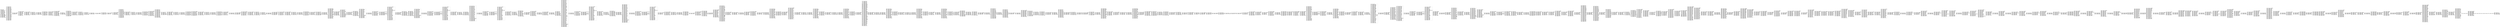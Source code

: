 digraph "graph.cfg.gv" {
	subgraph global {
		node [fontname=Courier fontsize=30.0 rank=same shape=box]
		block_0 [label="0: %00 = #0x1\l2: %01 = #0x40\l4: MSTORE(%01, %00)\l5: [NO_SSA] DUP1\l6: [NO_SSA] PUSH1\l8: [NO_SSA] DUP2\l9: [NO_SSA] MSTORE\la: [NO_SSA] PUSH1\lc: [NO_SSA] ADD\ld: [NO_SSA] PUSH2\l10: [NO_SSA] PUSH1\l12: [NO_SSA] SWAP2\l13: [NO_SSA] CODECOPY\l14: [NO_SSA] PUSH1\l16: [NO_SSA] PUSH1\l18: [NO_SSA] PUSH1\l1a: [NO_SSA] INVALID\l"]
		block_1b [label="1b: [NO_SSA] SUB\l1c: [NO_SSA] DUP11\l1d: [NO_SSA] AND\l1e: [NO_SSA] PUSH1\l20: [NO_SSA] SWAP1\l21: [NO_SSA] DUP2\l22: [NO_SSA] MSTORE\l23: [NO_SSA] PUSH1\l25: [NO_SSA] PUSH1\l27: [NO_SSA] SWAP1\l28: [NO_SSA] DUP2\l29: [NO_SSA] MSTORE\l2a: [NO_SSA] PUSH1\l2c: [NO_SSA] DUP1\l2d: [NO_SSA] DUP4\l2e: [NO_SSA] SHA3\l2f: [NO_SSA] CALLER\l30: [NO_SSA] DUP5\l31: [NO_SSA] MSTORE\l32: [NO_SSA] SWAP1\l33: [NO_SSA] SWAP2\l34: [NO_SSA] MSTORE\l35: [NO_SSA] SWAP1\l36: [NO_SSA] SHA3\l37: [NO_SSA] SLOAD\l38: [NO_SSA] SWAP2\l39: [NO_SSA] SWAP1\l3a: [NO_SSA] PUSH2\l3d: [NO_SSA] JUMP\l"]
		block_3e [label="3e: [NO_SSA] JUMPDEST\l3f: [NO_SSA] PUSH2\l42: [NO_SSA] JUMP\l"]
		block_43 [label="43: [NO_SSA] JUMPDEST\l44: [NO_SSA] POP\l45: [NO_SSA] PUSH1\l47: [NO_SSA] SWAP4\l48: [NO_SSA] SWAP3\l49: [NO_SSA] POP\l4a: [NO_SSA] POP\l4b: [NO_SSA] POP\l4c: [NO_SSA] JUMP\l"]
		block_4d [label="4d: [NO_SSA] JUMPDEST\l4e: [NO_SSA] PUSH1\l50: [NO_SSA] SLOAD\l51: [NO_SSA] PUSH1\l53: [NO_SSA] PUSH1\l55: [NO_SSA] PUSH1\l57: [NO_SSA] INVALID\l"]
		block_58 [label="58: [NO_SSA] SUB\l59: [NO_SSA] AND\l5a: [NO_SSA] CALLER\l5b: [NO_SSA] EQ\l5c: [NO_SSA] PUSH2\l5f: [NO_SSA] JUMPI\l"]
		block_60 [label="60: [NO_SSA] PUSH1\l62: [NO_SSA] MLOAD\l63: [NO_SSA] PUSH3\l67: [NO_SSA] PUSH1\l69: [NO_SSA] INVALID\l"]
		block_6a [label="6a: [NO_SSA] DUP2\l6b: [NO_SSA] MSTORE\l6c: [NO_SSA] PUSH1\l6e: [NO_SSA] ADD\l6f: [NO_SSA] PUSH2\l72: [NO_SSA] SWAP1\l73: [NO_SSA] PUSH2\l76: [NO_SSA] JUMP\l"]
		block_77 [label="77: [NO_SSA] JUMPDEST\l78: [NO_SSA] PUSH1\l7a: [NO_SSA] MLOAD\l7b: [NO_SSA] DUP1\l7c: [NO_SSA] SWAP2\l7d: [NO_SSA] SUB\l7e: [NO_SSA] SWAP1\l7f: [NO_SSA] REVERT\l"]
		block_80 [label="80: [NO_SSA] JUMPDEST\l81: [NO_SSA] PUSH1\l83: [NO_SSA] DUP1\l84: [NO_SSA] SLOAD\l85: [NO_SSA] SWAP2\l86: [NO_SSA] ISZERO\l87: [NO_SSA] ISZERO\l88: [NO_SSA] PUSH1\l8a: [NO_SSA] PUSH1\l8c: [NO_SSA] INVALID\l"]
		block_8d [label="8d: [NO_SSA] MUL\l8e: [NO_SSA] PUSH1\l90: [NO_SSA] PUSH1\l92: [NO_SSA] INVALID\l"]
		block_93 [label="93: [NO_SSA] NOT\l94: [NO_SSA] SWAP1\l95: [NO_SSA] SWAP3\l96: [NO_SSA] AND\l97: [NO_SSA] SWAP2\l98: [NO_SSA] SWAP1\l99: [NO_SSA] SWAP2\l9a: [NO_SSA] OR\l9b: [NO_SSA] SWAP1\l9c: [NO_SSA] SSTORE\l9d: [NO_SSA] JUMP\l"]
		block_9e [label="9e: [NO_SSA] JUMPDEST\l9f: [NO_SSA] PUSH1\la1: [NO_SSA] SLOAD\la2: [NO_SSA] PUSH1\la4: [NO_SSA] PUSH1\la6: [NO_SSA] PUSH1\la8: [NO_SSA] INVALID\l"]
		block_a9 [label="a9: [NO_SSA] SUB\laa: [NO_SSA] AND\lab: [NO_SSA] CALLER\lac: [NO_SSA] PUSH1\lae: [NO_SSA] PUSH1\lb0: [NO_SSA] PUSH1\lb2: [NO_SSA] INVALID\l"]
		block_b3 [label="b3: [NO_SSA] SUB\lb4: [NO_SSA] AND\lb5: [NO_SSA] EQ\lb6: [NO_SSA] PUSH2\lb9: [NO_SSA] JUMPI\l"]
		block_ba [label="ba: [NO_SSA] PUSH1\lbc: [NO_SSA] DUP1\lbd: [NO_SSA] REVERT\l"]
		block_be [label="be: [NO_SSA] JUMPDEST\lbf: [NO_SSA] INVALID\l"]
		block_c0 [label="c0: [NO_SSA] PUSH2\lc3: [NO_SSA] DUP2\lc4: [NO_SSA] PUSH2\lc7: [NO_SSA] JUMP\l"]
		block_c8 [label="c8: [NO_SSA] JUMPDEST\lc9: [NO_SSA] POP\lca: [NO_SSA] JUMP\l"]
		block_cb [label="cb: [NO_SSA] JUMPDEST\lcc: [NO_SSA] PUSH1\lce: [NO_SSA] PUSH1\ld0: [NO_SSA] PUSH1\ld2: [NO_SSA] INVALID\l"]
		block_d3 [label="d3: [NO_SSA] SUB\ld4: [NO_SSA] DUP2\ld5: [NO_SSA] AND\ld6: [NO_SSA] PUSH1\ld8: [NO_SSA] SWAP1\ld9: [NO_SSA] DUP2\lda: [NO_SSA] MSTORE\ldb: [NO_SSA] PUSH1\ldd: [NO_SSA] PUSH1\ldf: [NO_SSA] MSTORE\le0: [NO_SSA] PUSH1\le2: [NO_SSA] DUP2\le3: [NO_SSA] SHA3\le4: [NO_SSA] SLOAD\le5: [NO_SSA] PUSH2\le8: [NO_SSA] SWAP1\le9: [NO_SSA] PUSH2\lec: [NO_SSA] JUMP\l"]
		block_ed [label="ed: [NO_SSA] JUMPDEST\lee: [NO_SSA] PUSH1\lf0: [NO_SSA] SLOAD\lf1: [NO_SSA] PUSH1\lf3: [NO_SSA] PUSH1\lf5: [NO_SSA] PUSH1\lf7: [NO_SSA] INVALID\l"]
		block_f8 [label="f8: [NO_SSA] SUB\lf9: [NO_SSA] AND\lfa: [NO_SSA] CALLER\lfb: [NO_SSA] EQ\lfc: [NO_SSA] PUSH2\lff: [NO_SSA] JUMPI\l"]
		block_100 [label="100: [NO_SSA] PUSH1\l102: [NO_SSA] MLOAD\l103: [NO_SSA] PUSH3\l107: [NO_SSA] PUSH1\l109: [NO_SSA] INVALID\l"]
		block_10a [label="10a: [NO_SSA] DUP2\l10b: [NO_SSA] MSTORE\l10c: [NO_SSA] PUSH1\l10e: [NO_SSA] ADD\l10f: [NO_SSA] PUSH2\l112: [NO_SSA] SWAP1\l113: [NO_SSA] PUSH2\l116: [NO_SSA] JUMP\l"]
		block_117 [label="117: [NO_SSA] JUMPDEST\l118: [NO_SSA] PUSH1\l11a: [NO_SSA] DUP1\l11b: [NO_SSA] SLOAD\l11c: [NO_SSA] PUSH1\l11e: [NO_SSA] MLOAD\l11f: [NO_SSA] PUSH1\l121: [NO_SSA] PUSH1\l123: [NO_SSA] PUSH1\l125: [NO_SSA] INVALID\l"]
		block_126 [label="126: [NO_SSA] SUB\l127: [NO_SSA] SWAP1\l128: [NO_SSA] SWAP2\l129: [NO_SSA] AND\l12a: [NO_SSA] SWAP1\l12b: [NO_SSA] PUSH32\l14c: [NO_SSA] SWAP1\l14d: [NO_SSA] DUP4\l14e: [NO_SSA] SWAP1\l14f: [NO_SSA] LOG3\l150: [NO_SSA] PUSH1\l152: [NO_SSA] DUP1\l153: [NO_SSA] SLOAD\l154: [NO_SSA] PUSH1\l156: [NO_SSA] PUSH1\l158: [NO_SSA] PUSH1\l15a: [NO_SSA] INVALID\l"]
		block_15b [label="15b: [NO_SSA] SUB\l15c: [NO_SSA] NOT\l15d: [NO_SSA] AND\l15e: [NO_SSA] SWAP1\l15f: [NO_SSA] SSTORE\l160: [NO_SSA] JUMP\l"]
		block_161 [label="161: [NO_SSA] JUMPDEST\l162: [NO_SSA] PUSH1\l164: [NO_SSA] SLOAD\l165: [NO_SSA] PUSH1\l167: [NO_SSA] PUSH1\l169: [NO_SSA] PUSH1\l16b: [NO_SSA] INVALID\l"]
		block_16c [label="16c: [NO_SSA] SUB\l16d: [NO_SSA] AND\l16e: [NO_SSA] CALLER\l16f: [NO_SSA] EQ\l170: [NO_SSA] PUSH2\l173: [NO_SSA] JUMPI\l"]
		block_174 [label="174: [NO_SSA] PUSH1\l176: [NO_SSA] MLOAD\l177: [NO_SSA] PUSH3\l17b: [NO_SSA] PUSH1\l17d: [NO_SSA] INVALID\l"]
		block_17e [label="17e: [NO_SSA] DUP2\l17f: [NO_SSA] MSTORE\l180: [NO_SSA] PUSH1\l182: [NO_SSA] ADD\l183: [NO_SSA] PUSH2\l186: [NO_SSA] SWAP1\l187: [NO_SSA] PUSH2\l18a: [NO_SSA] JUMP\l"]
		block_18b [label="18b: [NO_SSA] JUMPDEST\l18c: [NO_SSA] PUSH7\l194: [NO_SSA] PUSH1\l196: [NO_SSA] DUP2\l197: [NO_SSA] SWAP1\l198: [NO_SSA] SSTORE\l199: [NO_SSA] PUSH1\l19b: [NO_SSA] SSTORE\l19c: [NO_SSA] JUMP\l"]
		block_19d [label="19d: [NO_SSA] JUMPDEST\l19e: [NO_SSA] PUSH1\l1a0: [NO_SSA] SLOAD\l1a1: [NO_SSA] PUSH1\l1a3: [NO_SSA] PUSH1\l1a5: [NO_SSA] PUSH1\l1a7: [NO_SSA] INVALID\l"]
		block_1a8 [label="1a8: [NO_SSA] SUB\l1a9: [NO_SSA] AND\l1aa: [NO_SSA] CALLER\l1ab: [NO_SSA] EQ\l1ac: [NO_SSA] PUSH2\l1af: [NO_SSA] JUMPI\l"]
		block_1b0 [label="1b0: [NO_SSA] PUSH1\l1b2: [NO_SSA] MLOAD\l1b3: [NO_SSA] PUSH3\l1b7: [NO_SSA] PUSH1\l1b9: [NO_SSA] INVALID\l"]
		block_1ba [label="1ba: [NO_SSA] DUP2\l1bb: [NO_SSA] MSTORE\l1bc: [NO_SSA] PUSH1\l1be: [NO_SSA] ADD\l1bf: [NO_SSA] PUSH2\l1c2: [NO_SSA] SWAP1\l1c3: [NO_SSA] PUSH2\l1c6: [NO_SSA] JUMP\l"]
		block_1c7 [label="1c7: [NO_SSA] JUMPDEST\l1c8: [NO_SSA] PUSH1\l1ca: [NO_SSA] SLOAD\l1cb: [NO_SSA] DUP2\l1cc: [NO_SSA] LT\l1cd: [NO_SSA] PUSH2\l1d0: [NO_SSA] JUMPI\l"]
		block_1d1 [label="1d1: [NO_SSA] PUSH1\l1d3: [NO_SSA] DUP1\l1d4: [NO_SSA] REVERT\l"]
		block_1d5 [label="1d5: [NO_SSA] JUMPDEST\l1d6: [NO_SSA] PUSH1\l1d8: [NO_SSA] SSTORE\l1d9: [NO_SSA] JUMP\l"]
		block_1da [label="1da: [NO_SSA] JUMPDEST\l1db: [NO_SSA] PUSH1\l1dd: [NO_SSA] PUSH2\l1e0: [NO_SSA] CALLER\l1e1: [NO_SSA] DUP5\l1e2: [NO_SSA] DUP5\l1e3: [NO_SSA] PUSH2\l1e6: [NO_SSA] JUMP\l"]
		block_1e7 [label="1e7: [NO_SSA] JUMPDEST\l1e8: [NO_SSA] PUSH1\l1ea: [NO_SSA] SLOAD\l1eb: [NO_SSA] PUSH1\l1ed: [NO_SSA] PUSH1\l1ef: [NO_SSA] PUSH1\l1f1: [NO_SSA] INVALID\l"]
		block_1f2 [label="1f2: [NO_SSA] SUB\l1f3: [NO_SSA] AND\l1f4: [NO_SSA] CALLER\l1f5: [NO_SSA] PUSH1\l1f7: [NO_SSA] PUSH1\l1f9: [NO_SSA] PUSH1\l1fb: [NO_SSA] INVALID\l"]
		block_1fc [label="1fc: [NO_SSA] SUB\l1fd: [NO_SSA] AND\l1fe: [NO_SSA] EQ\l1ff: [NO_SSA] PUSH2\l202: [NO_SSA] JUMPI\l"]
		block_203 [label="203: [NO_SSA] PUSH1\l205: [NO_SSA] DUP1\l206: [NO_SSA] REVERT\l"]
		block_207 [label="207: [NO_SSA] JUMPDEST\l208: [NO_SSA] PUSH1\l20a: [NO_SSA] PUSH2\l20d: [NO_SSA] ADDRESS\l20e: [NO_SSA] PUSH2\l211: [NO_SSA] JUMP\l"]
		block_212 [label="212: [NO_SSA] JUMPDEST\l213: [NO_SSA] SWAP1\l214: [NO_SSA] POP\l215: [NO_SSA] PUSH2\l218: [NO_SSA] DUP2\l219: [NO_SSA] PUSH2\l21c: [NO_SSA] JUMP\l"]
		block_21d [label="21d: [NO_SSA] JUMPDEST\l21e: [NO_SSA] PUSH1\l220: [NO_SSA] SLOAD\l221: [NO_SSA] PUSH1\l223: [NO_SSA] PUSH1\l225: [NO_SSA] PUSH1\l227: [NO_SSA] INVALID\l"]
		block_228 [label="228: [NO_SSA] SUB\l229: [NO_SSA] AND\l22a: [NO_SSA] CALLER\l22b: [NO_SSA] EQ\l22c: [NO_SSA] PUSH2\l22f: [NO_SSA] JUMPI\l"]
		block_230 [label="230: [NO_SSA] PUSH1\l232: [NO_SSA] MLOAD\l233: [NO_SSA] PUSH3\l237: [NO_SSA] PUSH1\l239: [NO_SSA] INVALID\l"]
		block_23a [label="23a: [NO_SSA] DUP2\l23b: [NO_SSA] MSTORE\l23c: [NO_SSA] PUSH1\l23e: [NO_SSA] ADD\l23f: [NO_SSA] PUSH2\l242: [NO_SSA] SWAP1\l243: [NO_SSA] PUSH2\l246: [NO_SSA] JUMP\l"]
		block_247 [label="247: [NO_SSA] JUMPDEST\l248: [NO_SSA] PUSH1\l24a: [NO_SSA] SLOAD\l24b: [NO_SSA] PUSH1\l24d: [NO_SSA] PUSH1\l24f: [NO_SSA] INVALID\l"]
		block_250 [label="250: [NO_SSA] SWAP1\l251: [NO_SSA] DIV\l252: [NO_SSA] PUSH1\l254: [NO_SSA] AND\l255: [NO_SSA] ISZERO\l256: [NO_SSA] PUSH2\l259: [NO_SSA] JUMPI\l"]
		block_25a [label="25a: [NO_SSA] PUSH1\l25c: [NO_SSA] MLOAD\l25d: [NO_SSA] PUSH3\l261: [NO_SSA] PUSH1\l263: [NO_SSA] INVALID\l"]
		block_264 [label="264: [NO_SSA] DUP2\l265: [NO_SSA] MSTORE\l266: [NO_SSA] PUSH1\l268: [NO_SSA] PUSH1\l26a: [NO_SSA] DUP3\l26b: [NO_SSA] ADD\l26c: [NO_SSA] MSTORE\l26d: [NO_SSA] PUSH1\l26f: [NO_SSA] PUSH1\l271: [NO_SSA] DUP3\l272: [NO_SSA] ADD\l273: [NO_SSA] MSTORE\l274: [NO_SSA] PUSH32\l295: [NO_SSA] PUSH1\l297: [NO_SSA] DUP3\l298: [NO_SSA] ADD\l299: [NO_SSA] MSTORE\l29a: [NO_SSA] PUSH1\l29c: [NO_SSA] ADD\l29d: [NO_SSA] PUSH2\l2a0: [NO_SSA] JUMP\l"]
		block_2a1 [label="2a1: [NO_SSA] JUMPDEST\l2a2: [NO_SSA] PUSH1\l2a4: [NO_SSA] DUP1\l2a5: [NO_SSA] SLOAD\l2a6: [NO_SSA] PUSH1\l2a8: [NO_SSA] PUSH1\l2aa: [NO_SSA] PUSH1\l2ac: [NO_SSA] INVALID\l"]
		block_2ad [label="2ad: [NO_SSA] SUB\l2ae: [NO_SSA] NOT\l2af: [NO_SSA] AND\l2b0: [NO_SSA] PUSH20\l2c5: [NO_SSA] SWAP1\l2c6: [NO_SSA] DUP2\l2c7: [NO_SSA] OR\l2c8: [NO_SSA] SWAP1\l2c9: [NO_SSA] SWAP2\l2ca: [NO_SSA] SSTORE\l2cb: [NO_SSA] PUSH2\l2ce: [NO_SSA] ADDRESS\l2cf: [NO_SSA] DUP3\l2d0: [NO_SSA] PUSH7\l2d8: [NO_SSA] PUSH2\l2db: [NO_SSA] JUMP\l"]
		block_2dc [label="2dc: [NO_SSA] JUMPDEST\l2dd: [NO_SSA] DUP1\l2de: [NO_SSA] PUSH1\l2e0: [NO_SSA] PUSH1\l2e2: [NO_SSA] PUSH1\l2e4: [NO_SSA] INVALID\l"]
		block_2e5 [label="2e5: [NO_SSA] SUB\l2e6: [NO_SSA] AND\l2e7: [NO_SSA] PUSH4\l2ec: [NO_SSA] PUSH1\l2ee: [NO_SSA] MLOAD\l2ef: [NO_SSA] DUP2\l2f0: [NO_SSA] PUSH4\l2f5: [NO_SSA] AND\l2f6: [NO_SSA] PUSH1\l2f8: [NO_SSA] INVALID\l"]
		block_2f9 [label="2f9: [NO_SSA] DUP2\l2fa: [NO_SSA] MSTORE\l2fb: [NO_SSA] PUSH1\l2fd: [NO_SSA] ADD\l2fe: [NO_SSA] PUSH1\l300: [NO_SSA] PUSH1\l302: [NO_SSA] MLOAD\l303: [NO_SSA] DUP1\l304: [NO_SSA] DUP4\l305: [NO_SSA] SUB\l306: [NO_SSA] DUP2\l307: [NO_SSA] DUP7\l308: [NO_SSA] DUP1\l309: [NO_SSA] EXTCODESIZE\l30a: [NO_SSA] ISZERO\l30b: [NO_SSA] DUP1\l30c: [NO_SSA] ISZERO\l30d: [NO_SSA] PUSH2\l310: [NO_SSA] JUMPI\l"]
		block_311 [label="311: [NO_SSA] PUSH1\l313: [NO_SSA] DUP1\l314: [NO_SSA] REVERT\l"]
		block_315 [label="315: [NO_SSA] JUMPDEST\l316: [NO_SSA] POP\l317: [NO_SSA] GAS\l318: [NO_SSA] STATICCALL\l319: [NO_SSA] ISZERO\l31a: [NO_SSA] DUP1\l31b: [NO_SSA] ISZERO\l31c: [NO_SSA] PUSH2\l31f: [NO_SSA] JUMPI\l"]
		block_320 [label="320: [NO_SSA] RETURNDATASIZE\l321: [NO_SSA] PUSH1\l323: [NO_SSA] DUP1\l324: [NO_SSA] RETURNDATACOPY\l325: [NO_SSA] RETURNDATASIZE\l326: [NO_SSA] PUSH1\l328: [NO_SSA] REVERT\l"]
		block_329 [label="329: [NO_SSA] JUMPDEST\l32a: [NO_SSA] POP\l32b: [NO_SSA] POP\l32c: [NO_SSA] POP\l32d: [NO_SSA] POP\l32e: [NO_SSA] PUSH1\l330: [NO_SSA] MLOAD\l331: [NO_SSA] RETURNDATASIZE\l332: [NO_SSA] PUSH1\l334: [NO_SSA] NOT\l335: [NO_SSA] PUSH1\l337: [NO_SSA] DUP3\l338: [NO_SSA] ADD\l339: [NO_SSA] AND\l33a: [NO_SSA] DUP3\l33b: [NO_SSA] ADD\l33c: [NO_SSA] DUP1\l33d: [NO_SSA] PUSH1\l33f: [NO_SSA] MSTORE\l340: [NO_SSA] POP\l341: [NO_SSA] DUP2\l342: [NO_SSA] ADD\l343: [NO_SSA] SWAP1\l344: [NO_SSA] PUSH2\l347: [NO_SSA] SWAP2\l348: [NO_SSA] SWAP1\l349: [NO_SSA] PUSH2\l34c: [NO_SSA] JUMP\l"]
		block_34d [label="34d: [NO_SSA] JUMPDEST\l34e: [NO_SSA] PUSH1\l350: [NO_SSA] PUSH1\l352: [NO_SSA] PUSH1\l354: [NO_SSA] INVALID\l"]
		block_355 [label="355: [NO_SSA] SUB\l356: [NO_SSA] AND\l357: [NO_SSA] PUSH4\l35c: [NO_SSA] ADDRESS\l35d: [NO_SSA] DUP4\l35e: [NO_SSA] PUSH1\l360: [NO_SSA] PUSH1\l362: [NO_SSA] PUSH1\l364: [NO_SSA] INVALID\l"]
		block_365 [label="365: [NO_SSA] SUB\l366: [NO_SSA] AND\l367: [NO_SSA] PUSH4\l36c: [NO_SSA] PUSH1\l36e: [NO_SSA] MLOAD\l36f: [NO_SSA] DUP2\l370: [NO_SSA] PUSH4\l375: [NO_SSA] AND\l376: [NO_SSA] PUSH1\l378: [NO_SSA] INVALID\l"]
		block_379 [label="379: [NO_SSA] DUP2\l37a: [NO_SSA] MSTORE\l37b: [NO_SSA] PUSH1\l37d: [NO_SSA] ADD\l37e: [NO_SSA] PUSH1\l380: [NO_SSA] PUSH1\l382: [NO_SSA] MLOAD\l383: [NO_SSA] DUP1\l384: [NO_SSA] DUP4\l385: [NO_SSA] SUB\l386: [NO_SSA] DUP2\l387: [NO_SSA] DUP7\l388: [NO_SSA] DUP1\l389: [NO_SSA] EXTCODESIZE\l38a: [NO_SSA] ISZERO\l38b: [NO_SSA] DUP1\l38c: [NO_SSA] ISZERO\l38d: [NO_SSA] PUSH2\l390: [NO_SSA] JUMPI\l"]
		block_391 [label="391: [NO_SSA] PUSH1\l393: [NO_SSA] DUP1\l394: [NO_SSA] REVERT\l"]
		block_395 [label="395: [NO_SSA] JUMPDEST\l396: [NO_SSA] POP\l397: [NO_SSA] GAS\l398: [NO_SSA] STATICCALL\l399: [NO_SSA] ISZERO\l39a: [NO_SSA] DUP1\l39b: [NO_SSA] ISZERO\l39c: [NO_SSA] PUSH2\l39f: [NO_SSA] JUMPI\l"]
		block_3a0 [label="3a0: [NO_SSA] RETURNDATASIZE\l3a1: [NO_SSA] PUSH1\l3a3: [NO_SSA] DUP1\l3a4: [NO_SSA] RETURNDATACOPY\l3a5: [NO_SSA] RETURNDATASIZE\l3a6: [NO_SSA] PUSH1\l3a8: [NO_SSA] REVERT\l"]
		block_3a9 [label="3a9: [NO_SSA] JUMPDEST\l3aa: [NO_SSA] POP\l3ab: [NO_SSA] POP\l3ac: [NO_SSA] POP\l3ad: [NO_SSA] POP\l3ae: [NO_SSA] PUSH1\l3b0: [NO_SSA] MLOAD\l3b1: [NO_SSA] RETURNDATASIZE\l3b2: [NO_SSA] PUSH1\l3b4: [NO_SSA] NOT\l3b5: [NO_SSA] PUSH1\l3b7: [NO_SSA] DUP3\l3b8: [NO_SSA] ADD\l3b9: [NO_SSA] AND\l3ba: [NO_SSA] DUP3\l3bb: [NO_SSA] ADD\l3bc: [NO_SSA] DUP1\l3bd: [NO_SSA] PUSH1\l3bf: [NO_SSA] MSTORE\l3c0: [NO_SSA] POP\l3c1: [NO_SSA] DUP2\l3c2: [NO_SSA] ADD\l3c3: [NO_SSA] SWAP1\l3c4: [NO_SSA] PUSH2\l3c7: [NO_SSA] SWAP2\l3c8: [NO_SSA] SWAP1\l3c9: [NO_SSA] PUSH2\l3cc: [NO_SSA] JUMP\l"]
		block_3cd [label="3cd: [NO_SSA] JUMPDEST\l3ce: [NO_SSA] PUSH1\l3d0: [NO_SSA] MLOAD\l3d1: [NO_SSA] PUSH1\l3d3: [NO_SSA] PUSH1\l3d5: [NO_SSA] PUSH1\l3d7: [NO_SSA] INVALID\l"]
		block_3d8 [label="3d8: [NO_SSA] SUB\l3d9: [NO_SSA] NOT\l3da: [NO_SSA] PUSH1\l3dc: [NO_SSA] DUP6\l3dd: [NO_SSA] SWAP1\l3de: [NO_SSA] INVALID\l"]
		block_3df [label="3df: [NO_SSA] AND\l3e0: [NO_SSA] DUP2\l3e1: [NO_SSA] MSTORE\l3e2: [NO_SSA] PUSH1\l3e4: [NO_SSA] PUSH1\l3e6: [NO_SSA] PUSH1\l3e8: [NO_SSA] INVALID\l"]
		block_3e9 [label="3e9: [NO_SSA] SUB\l3ea: [NO_SSA] SWAP3\l3eb: [NO_SSA] DUP4\l3ec: [NO_SSA] AND\l3ed: [NO_SSA] PUSH1\l3ef: [NO_SSA] DUP3\l3f0: [NO_SSA] ADD\l3f1: [NO_SSA] MSTORE\l3f2: [NO_SSA] SWAP2\l3f3: [NO_SSA] AND\l3f4: [NO_SSA] PUSH1\l3f6: [NO_SSA] DUP3\l3f7: [NO_SSA] ADD\l3f8: [NO_SSA] MSTORE\l3f9: [NO_SSA] PUSH1\l3fb: [NO_SSA] ADD\l3fc: [NO_SSA] PUSH1\l3fe: [NO_SSA] PUSH1\l400: [NO_SSA] MLOAD\l401: [NO_SSA] DUP1\l402: [NO_SSA] DUP4\l403: [NO_SSA] SUB\l404: [NO_SSA] DUP2\l405: [NO_SSA] PUSH1\l407: [NO_SSA] DUP8\l408: [NO_SSA] DUP1\l409: [NO_SSA] EXTCODESIZE\l40a: [NO_SSA] ISZERO\l40b: [NO_SSA] DUP1\l40c: [NO_SSA] ISZERO\l40d: [NO_SSA] PUSH2\l410: [NO_SSA] JUMPI\l"]
		block_411 [label="411: [NO_SSA] PUSH1\l413: [NO_SSA] DUP1\l414: [NO_SSA] REVERT\l"]
		block_415 [label="415: [NO_SSA] JUMPDEST\l416: [NO_SSA] POP\l417: [NO_SSA] GAS\l418: [NO_SSA] CALL\l419: [NO_SSA] ISZERO\l41a: [NO_SSA] DUP1\l41b: [NO_SSA] ISZERO\l41c: [NO_SSA] PUSH2\l41f: [NO_SSA] JUMPI\l"]
		block_420 [label="420: [NO_SSA] RETURNDATASIZE\l421: [NO_SSA] PUSH1\l423: [NO_SSA] DUP1\l424: [NO_SSA] RETURNDATACOPY\l425: [NO_SSA] RETURNDATASIZE\l426: [NO_SSA] PUSH1\l428: [NO_SSA] REVERT\l"]
		block_429 [label="429: [NO_SSA] JUMPDEST\l42a: [NO_SSA] POP\l42b: [NO_SSA] POP\l42c: [NO_SSA] POP\l42d: [NO_SSA] POP\l42e: [NO_SSA] PUSH1\l430: [NO_SSA] MLOAD\l431: [NO_SSA] RETURNDATASIZE\l432: [NO_SSA] PUSH1\l434: [NO_SSA] NOT\l435: [NO_SSA] PUSH1\l437: [NO_SSA] DUP3\l438: [NO_SSA] ADD\l439: [NO_SSA] AND\l43a: [NO_SSA] DUP3\l43b: [NO_SSA] ADD\l43c: [NO_SSA] DUP1\l43d: [NO_SSA] PUSH1\l43f: [NO_SSA] MSTORE\l440: [NO_SSA] POP\l441: [NO_SSA] DUP2\l442: [NO_SSA] ADD\l443: [NO_SSA] SWAP1\l444: [NO_SSA] PUSH2\l447: [NO_SSA] SWAP2\l448: [NO_SSA] SWAP1\l449: [NO_SSA] PUSH2\l44c: [NO_SSA] JUMP\l"]
		block_44d [label="44d: [NO_SSA] JUMPDEST\l44e: [NO_SSA] PUSH1\l450: [NO_SSA] DUP1\l451: [NO_SSA] SLOAD\l452: [NO_SSA] PUSH1\l454: [NO_SSA] PUSH1\l456: [NO_SSA] PUSH1\l458: [NO_SSA] INVALID\l"]
		block_459 [label="459: [NO_SSA] SUB\l45a: [NO_SSA] NOT\l45b: [NO_SSA] AND\l45c: [NO_SSA] PUSH1\l45e: [NO_SSA] PUSH1\l460: [NO_SSA] PUSH1\l462: [NO_SSA] INVALID\l"]
		block_463 [label="463: [NO_SSA] SUB\l464: [NO_SSA] SWAP3\l465: [NO_SSA] DUP4\l466: [NO_SSA] AND\l467: [NO_SSA] OR\l468: [NO_SSA] SWAP1\l469: [NO_SSA] SSTORE\l46a: [NO_SSA] PUSH1\l46c: [NO_SSA] SLOAD\l46d: [NO_SSA] AND\l46e: [NO_SSA] PUSH4\l473: [NO_SSA] INVALID\l"]
		block_474 [label="474: [NO_SSA] ADDRESS\l475: [NO_SSA] PUSH2\l478: [NO_SSA] DUP2\l479: [NO_SSA] PUSH2\l47c: [NO_SSA] JUMP\l"]
		block_47d [label="47d: [NO_SSA] JUMPDEST\l47e: [NO_SSA] PUSH1\l480: [NO_SSA] DUP1\l481: [NO_SSA] PUSH2\l484: [NO_SSA] PUSH1\l486: [NO_SSA] SLOAD\l487: [NO_SSA] PUSH1\l489: [NO_SSA] PUSH1\l48b: [NO_SSA] PUSH1\l48d: [NO_SSA] INVALID\l"]
		block_48e [label="48e: [NO_SSA] SUB\l48f: [NO_SSA] AND\l490: [NO_SSA] SWAP1\l491: [NO_SSA] JUMP\l"]
		block_492 [label="492: [NO_SSA] JUMPDEST\l493: [NO_SSA] PUSH1\l495: [NO_SSA] MLOAD\l496: [NO_SSA] PUSH1\l498: [NO_SSA] DUP9\l499: [NO_SSA] SWAP1\l49a: [NO_SSA] INVALID\l"]
		block_49b [label="49b: [NO_SSA] PUSH1\l49d: [NO_SSA] PUSH1\l49f: [NO_SSA] PUSH1\l4a1: [NO_SSA] INVALID\l"]
		block_4a2 [label="4a2: [NO_SSA] SUB\l4a3: [NO_SSA] NOT\l4a4: [NO_SSA] AND\l4a5: [NO_SSA] DUP2\l4a6: [NO_SSA] MSTORE\l4a7: [NO_SSA] PUSH1\l4a9: [NO_SSA] PUSH1\l4ab: [NO_SSA] PUSH1\l4ad: [NO_SSA] INVALID\l"]
		block_4ae [label="4ae: [NO_SSA] SUB\l4af: [NO_SSA] SWAP6\l4b0: [NO_SSA] DUP7\l4b1: [NO_SSA] AND\l4b2: [NO_SSA] PUSH1\l4b4: [NO_SSA] DUP3\l4b5: [NO_SSA] ADD\l4b6: [NO_SSA] MSTORE\l4b7: [NO_SSA] PUSH1\l4b9: [NO_SSA] DUP2\l4ba: [NO_SSA] ADD\l4bb: [NO_SSA] SWAP5\l4bc: [NO_SSA] SWAP1\l4bd: [NO_SSA] SWAP5\l4be: [NO_SSA] MSTORE\l4bf: [NO_SSA] PUSH1\l4c1: [NO_SSA] DUP5\l4c2: [NO_SSA] ADD\l4c3: [NO_SSA] SWAP3\l4c4: [NO_SSA] SWAP1\l4c5: [NO_SSA] SWAP3\l4c6: [NO_SSA] MSTORE\l4c7: [NO_SSA] PUSH1\l4c9: [NO_SSA] DUP4\l4ca: [NO_SSA] ADD\l4cb: [NO_SSA] MSTORE\l4cc: [NO_SSA] SWAP1\l4cd: [NO_SSA] SWAP2\l4ce: [NO_SSA] AND\l4cf: [NO_SSA] PUSH1\l4d1: [NO_SSA] DUP3\l4d2: [NO_SSA] ADD\l4d3: [NO_SSA] MSTORE\l4d4: [NO_SSA] TIMESTAMP\l4d5: [NO_SSA] PUSH1\l4d7: [NO_SSA] DUP3\l4d8: [NO_SSA] ADD\l4d9: [NO_SSA] MSTORE\l4da: [NO_SSA] PUSH1\l4dc: [NO_SSA] ADD\l4dd: [NO_SSA] PUSH1\l4df: [NO_SSA] PUSH1\l4e1: [NO_SSA] MLOAD\l4e2: [NO_SSA] DUP1\l4e3: [NO_SSA] DUP4\l4e4: [NO_SSA] SUB\l4e5: [NO_SSA] DUP2\l4e6: [NO_SSA] DUP6\l4e7: [NO_SSA] DUP9\l4e8: [NO_SSA] DUP1\l4e9: [NO_SSA] EXTCODESIZE\l4ea: [NO_SSA] ISZERO\l4eb: [NO_SSA] DUP1\l4ec: [NO_SSA] ISZERO\l4ed: [NO_SSA] PUSH2\l4f0: [NO_SSA] JUMPI\l"]
		block_4f1 [label="4f1: [NO_SSA] PUSH1\l4f3: [NO_SSA] DUP1\l4f4: [NO_SSA] REVERT\l"]
		block_4f5 [label="4f5: [NO_SSA] JUMPDEST\l4f6: [NO_SSA] POP\l4f7: [NO_SSA] GAS\l4f8: [NO_SSA] CALL\l4f9: [NO_SSA] ISZERO\l4fa: [NO_SSA] DUP1\l4fb: [NO_SSA] ISZERO\l4fc: [NO_SSA] PUSH2\l4ff: [NO_SSA] JUMPI\l"]
		block_500 [label="500: [NO_SSA] RETURNDATASIZE\l501: [NO_SSA] PUSH1\l503: [NO_SSA] DUP1\l504: [NO_SSA] RETURNDATACOPY\l505: [NO_SSA] RETURNDATASIZE\l506: [NO_SSA] PUSH1\l508: [NO_SSA] REVERT\l"]
		block_509 [label="509: [NO_SSA] JUMPDEST\l50a: [NO_SSA] POP\l50b: [NO_SSA] POP\l50c: [NO_SSA] POP\l50d: [NO_SSA] POP\l50e: [NO_SSA] POP\l50f: [NO_SSA] PUSH1\l511: [NO_SSA] MLOAD\l512: [NO_SSA] RETURNDATASIZE\l513: [NO_SSA] PUSH1\l515: [NO_SSA] NOT\l516: [NO_SSA] PUSH1\l518: [NO_SSA] DUP3\l519: [NO_SSA] ADD\l51a: [NO_SSA] AND\l51b: [NO_SSA] DUP3\l51c: [NO_SSA] ADD\l51d: [NO_SSA] DUP1\l51e: [NO_SSA] PUSH1\l520: [NO_SSA] MSTORE\l521: [NO_SSA] POP\l522: [NO_SSA] DUP2\l523: [NO_SSA] ADD\l524: [NO_SSA] SWAP1\l525: [NO_SSA] PUSH2\l528: [NO_SSA] SWAP2\l529: [NO_SSA] SWAP1\l52a: [NO_SSA] PUSH2\l52d: [NO_SSA] JUMP\l"]
		block_52e [label="52e: [NO_SSA] JUMPDEST\l52f: [NO_SSA] POP\l530: [NO_SSA] POP\l531: [NO_SSA] PUSH1\l533: [NO_SSA] DUP1\l534: [NO_SSA] SLOAD\l535: [NO_SSA] PUSH4\l53a: [NO_SSA] PUSH1\l53c: [NO_SSA] INVALID\l"]
		block_53d [label="53d: [NO_SSA] NOT\l53e: [NO_SSA] DUP2\l53f: [NO_SSA] AND\l540: [NO_SSA] PUSH4\l545: [NO_SSA] PUSH1\l547: [NO_SSA] INVALID\l"]
		block_548 [label="548: [NO_SSA] OR\l549: [NO_SSA] SWAP1\l54a: [NO_SSA] SWAP2\l54b: [NO_SSA] SSTORE\l54c: [NO_SSA] PUSH1\l54e: [NO_SSA] SLOAD\l54f: [NO_SSA] PUSH1\l551: [NO_SSA] MLOAD\l552: [NO_SSA] PUSH4\l557: [NO_SSA] PUSH1\l559: [NO_SSA] INVALID\l"]
		block_55a [label="55a: [NO_SSA] DUP2\l55b: [NO_SSA] MSTORE\l55c: [NO_SSA] PUSH1\l55e: [NO_SSA] PUSH1\l560: [NO_SSA] PUSH1\l562: [NO_SSA] INVALID\l"]
		block_563 [label="563: [NO_SSA] SUB\l564: [NO_SSA] SWAP2\l565: [NO_SSA] DUP3\l566: [NO_SSA] AND\l567: [NO_SSA] PUSH1\l569: [NO_SSA] DUP3\l56a: [NO_SSA] ADD\l56b: [NO_SSA] MSTORE\l56c: [NO_SSA] PUSH1\l56e: [NO_SSA] NOT\l56f: [NO_SSA] PUSH1\l571: [NO_SSA] DUP3\l572: [NO_SSA] ADD\l573: [NO_SSA] MSTORE\l574: [NO_SSA] SWAP2\l575: [NO_SSA] AND\l576: [NO_SSA] SWAP2\l577: [NO_SSA] POP\l578: [NO_SSA] PUSH4\l57d: [NO_SSA] SWAP1\l57e: [NO_SSA] PUSH1\l580: [NO_SSA] ADD\l581: [NO_SSA] PUSH1\l583: [NO_SSA] PUSH1\l585: [NO_SSA] MLOAD\l586: [NO_SSA] DUP1\l587: [NO_SSA] DUP4\l588: [NO_SSA] SUB\l589: [NO_SSA] DUP2\l58a: [NO_SSA] PUSH1\l58c: [NO_SSA] DUP8\l58d: [NO_SSA] DUP1\l58e: [NO_SSA] EXTCODESIZE\l58f: [NO_SSA] ISZERO\l590: [NO_SSA] DUP1\l591: [NO_SSA] ISZERO\l592: [NO_SSA] PUSH2\l595: [NO_SSA] JUMPI\l"]
		block_596 [label="596: [NO_SSA] PUSH1\l598: [NO_SSA] DUP1\l599: [NO_SSA] REVERT\l"]
		block_59a [label="59a: [NO_SSA] JUMPDEST\l59b: [NO_SSA] POP\l59c: [NO_SSA] GAS\l59d: [NO_SSA] CALL\l59e: [NO_SSA] ISZERO\l59f: [NO_SSA] DUP1\l5a0: [NO_SSA] ISZERO\l5a1: [NO_SSA] PUSH2\l5a4: [NO_SSA] JUMPI\l"]
		block_5a5 [label="5a5: [NO_SSA] RETURNDATASIZE\l5a6: [NO_SSA] PUSH1\l5a8: [NO_SSA] DUP1\l5a9: [NO_SSA] RETURNDATACOPY\l5aa: [NO_SSA] RETURNDATASIZE\l5ab: [NO_SSA] PUSH1\l5ad: [NO_SSA] REVERT\l"]
		block_5ae [label="5ae: [NO_SSA] JUMPDEST\l5af: [NO_SSA] POP\l5b0: [NO_SSA] POP\l5b1: [NO_SSA] POP\l5b2: [NO_SSA] POP\l5b3: [NO_SSA] PUSH1\l5b5: [NO_SSA] MLOAD\l5b6: [NO_SSA] RETURNDATASIZE\l5b7: [NO_SSA] PUSH1\l5b9: [NO_SSA] NOT\l5ba: [NO_SSA] PUSH1\l5bc: [NO_SSA] DUP3\l5bd: [NO_SSA] ADD\l5be: [NO_SSA] AND\l5bf: [NO_SSA] DUP3\l5c0: [NO_SSA] ADD\l5c1: [NO_SSA] DUP1\l5c2: [NO_SSA] PUSH1\l5c4: [NO_SSA] MSTORE\l5c5: [NO_SSA] POP\l5c6: [NO_SSA] DUP2\l5c7: [NO_SSA] ADD\l5c8: [NO_SSA] SWAP1\l5c9: [NO_SSA] PUSH2\l5cc: [NO_SSA] SWAP2\l5cd: [NO_SSA] SWAP1\l5ce: [NO_SSA] PUSH2\l5d1: [NO_SSA] JUMP\l"]
		block_5d2 [label="5d2: [NO_SSA] JUMPDEST\l5d3: [NO_SSA] POP\l5d4: [NO_SSA] POP\l5d5: [NO_SSA] JUMP\l"]
		block_5d6 [label="5d6: [NO_SSA] JUMPDEST\l5d7: [NO_SSA] PUSH1\l5d9: [NO_SSA] SLOAD\l5da: [NO_SSA] PUSH1\l5dc: [NO_SSA] PUSH1\l5de: [NO_SSA] PUSH1\l5e0: [NO_SSA] INVALID\l"]
		block_5e1 [label="5e1: [NO_SSA] SUB\l5e2: [NO_SSA] AND\l5e3: [NO_SSA] CALLER\l5e4: [NO_SSA] EQ\l5e5: [NO_SSA] PUSH2\l5e8: [NO_SSA] JUMPI\l"]
		block_5e9 [label="5e9: [NO_SSA] PUSH1\l5eb: [NO_SSA] MLOAD\l5ec: [NO_SSA] PUSH3\l5f0: [NO_SSA] PUSH1\l5f2: [NO_SSA] INVALID\l"]
		block_5f3 [label="5f3: [NO_SSA] DUP2\l5f4: [NO_SSA] MSTORE\l5f5: [NO_SSA] PUSH1\l5f7: [NO_SSA] ADD\l5f8: [NO_SSA] PUSH2\l5fb: [NO_SSA] SWAP1\l5fc: [NO_SSA] PUSH2\l5ff: [NO_SSA] JUMP\l"]
		block_600 [label="600: [NO_SSA] JUMPDEST\l601: [NO_SSA] PUSH1\l"]
		block_603 [label="603: [NO_SSA] JUMPDEST\l604: [NO_SSA] DUP2\l605: [NO_SSA] MLOAD\l606: [NO_SSA] DUP2\l607: [NO_SSA] LT\l608: [NO_SSA] ISZERO\l609: [NO_SSA] PUSH2\l60c: [NO_SSA] JUMPI\l"]
		block_60d [label="60d: [NO_SSA] PUSH1\l60f: [NO_SSA] PUSH1\l611: [NO_SSA] PUSH1\l613: [NO_SSA] DUP5\l614: [NO_SSA] DUP5\l615: [NO_SSA] DUP2\l616: [NO_SSA] MLOAD\l617: [NO_SSA] DUP2\l618: [NO_SSA] LT\l619: [NO_SSA] PUSH2\l61c: [NO_SSA] JUMPI\l"]
		block_61d [label="61d: [NO_SSA] PUSH2\l620: [NO_SSA] PUSH2\l623: [NO_SSA] JUMP\l"]
		block_624 [label="624: [NO_SSA] JUMPDEST\l625: [NO_SSA] PUSH1\l627: [NO_SSA] SWAP1\l628: [NO_SSA] DUP2\l629: [NO_SSA] MUL\l62a: [NO_SSA] SWAP2\l62b: [NO_SSA] SWAP1\l62c: [NO_SSA] SWAP2\l62d: [NO_SSA] ADD\l62e: [NO_SSA] DUP2\l62f: [NO_SSA] ADD\l630: [NO_SSA] MLOAD\l631: [NO_SSA] PUSH1\l633: [NO_SSA] PUSH1\l635: [NO_SSA] PUSH1\l637: [NO_SSA] INVALID\l"]
		block_638 [label="638: [NO_SSA] SUB\l639: [NO_SSA] AND\l63a: [NO_SSA] DUP3\l63b: [NO_SSA] MSTORE\l63c: [NO_SSA] DUP2\l63d: [NO_SSA] ADD\l63e: [NO_SSA] SWAP2\l63f: [NO_SSA] SWAP1\l640: [NO_SSA] SWAP2\l641: [NO_SSA] MSTORE\l642: [NO_SSA] PUSH1\l644: [NO_SSA] ADD\l645: [NO_SSA] PUSH1\l647: [NO_SSA] SHA3\l648: [NO_SSA] DUP1\l649: [NO_SSA] SLOAD\l64a: [NO_SSA] PUSH1\l64c: [NO_SSA] NOT\l64d: [NO_SSA] AND\l64e: [NO_SSA] SWAP2\l64f: [NO_SSA] ISZERO\l650: [NO_SSA] ISZERO\l651: [NO_SSA] SWAP2\l652: [NO_SSA] SWAP1\l653: [NO_SSA] SWAP2\l654: [NO_SSA] OR\l655: [NO_SSA] SWAP1\l656: [NO_SSA] SSTORE\l657: [NO_SSA] DUP1\l658: [NO_SSA] PUSH2\l65b: [NO_SSA] DUP2\l65c: [NO_SSA] PUSH2\l65f: [NO_SSA] JUMP\l"]
		block_660 [label="660: [NO_SSA] JUMPDEST\l661: [NO_SSA] SWAP2\l662: [NO_SSA] POP\l663: [NO_SSA] POP\l664: [NO_SSA] PUSH2\l667: [NO_SSA] JUMP\l"]
		block_668 [label="668: [NO_SSA] JUMPDEST\l669: [NO_SSA] PUSH1\l66b: [NO_SSA] DUP3\l66c: [NO_SSA] PUSH2\l66f: [NO_SSA] JUMPI\l"]
		block_670 [label="670: [NO_SSA] POP\l671: [NO_SSA] PUSH1\l673: [NO_SSA] PUSH2\l676: [NO_SSA] JUMP\l"]
		block_677 [label="677: [NO_SSA] JUMPDEST\l678: [NO_SSA] PUSH1\l67a: [NO_SSA] PUSH2\l67d: [NO_SSA] DUP4\l67e: [NO_SSA] DUP6\l67f: [NO_SSA] PUSH2\l682: [NO_SSA] JUMP\l"]
		block_683 [label="683: [NO_SSA] JUMPDEST\l684: [NO_SSA] SWAP1\l685: [NO_SSA] POP\l686: [NO_SSA] DUP3\l687: [NO_SSA] PUSH2\l68a: [NO_SSA] DUP6\l68b: [NO_SSA] DUP4\l68c: [NO_SSA] PUSH2\l68f: [NO_SSA] JUMP\l"]
		block_690 [label="690: [NO_SSA] JUMPDEST\l691: [NO_SSA] EQ\l692: [NO_SSA] PUSH2\l695: [NO_SSA] JUMPI\l"]
		block_696 [label="696: [NO_SSA] PUSH1\l698: [NO_SSA] MLOAD\l699: [NO_SSA] PUSH3\l69d: [NO_SSA] PUSH1\l69f: [NO_SSA] INVALID\l"]
		block_6a0 [label="6a0: [NO_SSA] DUP2\l6a1: [NO_SSA] MSTORE\l6a2: [NO_SSA] PUSH1\l6a4: [NO_SSA] PUSH1\l6a6: [NO_SSA] DUP3\l6a7: [NO_SSA] ADD\l6a8: [NO_SSA] MSTORE\l6a9: [NO_SSA] PUSH1\l6ab: [NO_SSA] PUSH1\l6ad: [NO_SSA] DUP3\l6ae: [NO_SSA] ADD\l6af: [NO_SSA] MSTORE\l6b0: [NO_SSA] PUSH32\l6d1: [NO_SSA] PUSH1\l6d3: [NO_SSA] DUP3\l6d4: [NO_SSA] ADD\l6d5: [NO_SSA] MSTORE\l6d6: [NO_SSA] PUSH1\l6d8: [NO_SSA] PUSH1\l6da: [NO_SSA] INVALID\l"]
		block_6db [label="6db: [NO_SSA] PUSH1\l6dd: [NO_SSA] DUP3\l6de: [NO_SSA] ADD\l6df: [NO_SSA] MSTORE\l6e0: [NO_SSA] PUSH1\l6e2: [NO_SSA] ADD\l6e3: [NO_SSA] PUSH2\l6e6: [NO_SSA] JUMP\l"]
		block_6e7 [label="6e7: [NO_SSA] JUMPDEST\l6e8: [NO_SSA] SWAP4\l6e9: [NO_SSA] SWAP3\l6ea: [NO_SSA] POP\l6eb: [NO_SSA] POP\l6ec: [NO_SSA] POP\l6ed: [NO_SSA] JUMP\l"]
		block_6ee [label="6ee: [NO_SSA] JUMPDEST\l6ef: [NO_SSA] PUSH1\l6f1: [NO_SSA] PUSH2\l6f4: [NO_SSA] DUP4\l6f5: [NO_SSA] DUP4\l6f6: [NO_SSA] PUSH1\l6f8: [NO_SSA] MLOAD\l6f9: [NO_SSA] DUP1\l6fa: [NO_SSA] PUSH1\l6fc: [NO_SSA] ADD\l6fd: [NO_SSA] PUSH1\l6ff: [NO_SSA] MSTORE\l700: [NO_SSA] DUP1\l701: [NO_SSA] PUSH1\l703: [NO_SSA] DUP2\l704: [NO_SSA] MSTORE\l705: [NO_SSA] PUSH1\l707: [NO_SSA] ADD\l708: [NO_SSA] PUSH32\l729: [NO_SSA] DUP2\l72a: [NO_SSA] MSTORE\l72b: [NO_SSA] POP\l72c: [NO_SSA] PUSH2\l72f: [NO_SSA] JUMP\l"]
		block_730 [label="730: [NO_SSA] JUMPDEST\l731: [NO_SSA] PUSH1\l733: [NO_SSA] PUSH1\l735: [NO_SSA] PUSH1\l737: [NO_SSA] INVALID\l"]
		block_738 [label="738: [NO_SSA] SUB\l739: [NO_SSA] DUP4\l73a: [NO_SSA] AND\l73b: [NO_SSA] PUSH2\l73e: [NO_SSA] JUMPI\l"]
		block_73f [label="73f: [NO_SSA] PUSH1\l741: [NO_SSA] MLOAD\l742: [NO_SSA] PUSH3\l746: [NO_SSA] PUSH1\l748: [NO_SSA] INVALID\l"]
		block_749 [label="749: [NO_SSA] DUP2\l74a: [NO_SSA] MSTORE\l74b: [NO_SSA] PUSH1\l74d: [NO_SSA] PUSH1\l74f: [NO_SSA] DUP3\l750: [NO_SSA] ADD\l751: [NO_SSA] MSTORE\l752: [NO_SSA] PUSH1\l754: [NO_SSA] DUP1\l755: [NO_SSA] DUP3\l756: [NO_SSA] ADD\l757: [NO_SSA] MSTORE\l758: [NO_SSA] PUSH32\l779: [NO_SSA] PUSH1\l77b: [NO_SSA] DUP3\l77c: [NO_SSA] ADD\l77d: [NO_SSA] MSTORE\l77e: [NO_SSA] PUSH4\l783: [NO_SSA] PUSH1\l785: [NO_SSA] INVALID\l"]
		block_786 [label="786: [NO_SSA] PUSH1\l788: [NO_SSA] DUP3\l789: [NO_SSA] ADD\l78a: [NO_SSA] MSTORE\l78b: [NO_SSA] PUSH1\l78d: [NO_SSA] ADD\l78e: [NO_SSA] PUSH2\l791: [NO_SSA] JUMP\l"]
		block_792 [label="792: [NO_SSA] JUMPDEST\l793: [NO_SSA] PUSH1\l795: [NO_SSA] PUSH1\l797: [NO_SSA] PUSH1\l799: [NO_SSA] INVALID\l"]
		block_79a [label="79a: [NO_SSA] SUB\l79b: [NO_SSA] DUP3\l79c: [NO_SSA] AND\l79d: [NO_SSA] PUSH2\l7a0: [NO_SSA] JUMPI\l"]
		block_7a1 [label="7a1: [NO_SSA] PUSH1\l7a3: [NO_SSA] MLOAD\l7a4: [NO_SSA] PUSH3\l7a8: [NO_SSA] PUSH1\l7aa: [NO_SSA] INVALID\l"]
		block_7ab [label="7ab: [NO_SSA] DUP2\l7ac: [NO_SSA] MSTORE\l7ad: [NO_SSA] PUSH1\l7af: [NO_SSA] PUSH1\l7b1: [NO_SSA] DUP3\l7b2: [NO_SSA] ADD\l7b3: [NO_SSA] MSTORE\l7b4: [NO_SSA] PUSH1\l7b6: [NO_SSA] PUSH1\l7b8: [NO_SSA] DUP3\l7b9: [NO_SSA] ADD\l7ba: [NO_SSA] MSTORE\l7bb: [NO_SSA] PUSH32\l7dc: [NO_SSA] PUSH1\l7de: [NO_SSA] DUP3\l7df: [NO_SSA] ADD\l7e0: [NO_SSA] MSTORE\l7e1: [NO_SSA] PUSH2\l7e4: [NO_SSA] PUSH1\l7e6: [NO_SSA] INVALID\l"]
		block_7e7 [label="7e7: [NO_SSA] PUSH1\l7e9: [NO_SSA] DUP3\l7ea: [NO_SSA] ADD\l7eb: [NO_SSA] MSTORE\l7ec: [NO_SSA] PUSH1\l7ee: [NO_SSA] ADD\l7ef: [NO_SSA] PUSH2\l7f2: [NO_SSA] JUMP\l"]
		block_7f3 [label="7f3: [NO_SSA] JUMPDEST\l7f4: [NO_SSA] PUSH1\l7f6: [NO_SSA] PUSH1\l7f8: [NO_SSA] PUSH1\l7fa: [NO_SSA] INVALID\l"]
		block_7fb [label="7fb: [NO_SSA] SUB\l7fc: [NO_SSA] DUP4\l7fd: [NO_SSA] DUP2\l7fe: [NO_SSA] AND\l7ff: [NO_SSA] PUSH1\l801: [NO_SSA] DUP2\l802: [NO_SSA] DUP2\l803: [NO_SSA] MSTORE\l804: [NO_SSA] PUSH1\l806: [NO_SSA] PUSH1\l808: [NO_SSA] SWAP1\l809: [NO_SSA] DUP2\l80a: [NO_SSA] MSTORE\l80b: [NO_SSA] PUSH1\l80d: [NO_SSA] DUP1\l80e: [NO_SSA] DUP4\l80f: [NO_SSA] SHA3\l810: [NO_SSA] SWAP5\l811: [NO_SSA] DUP8\l812: [NO_SSA] AND\l813: [NO_SSA] DUP1\l814: [NO_SSA] DUP5\l815: [NO_SSA] MSTORE\l816: [NO_SSA] SWAP5\l817: [NO_SSA] DUP3\l818: [NO_SSA] MSTORE\l819: [NO_SSA] SWAP2\l81a: [NO_SSA] DUP3\l81b: [NO_SSA] SWAP1\l81c: [NO_SSA] SHA3\l81d: [NO_SSA] DUP6\l81e: [NO_SSA] SWAP1\l81f: [NO_SSA] SSTORE\l820: [NO_SSA] SWAP1\l821: [NO_SSA] MLOAD\l822: [NO_SSA] DUP5\l823: [NO_SSA] DUP2\l824: [NO_SSA] MSTORE\l825: [NO_SSA] PUSH32\l846: [NO_SSA] SWAP2\l847: [NO_SSA] ADD\l848: [NO_SSA] PUSH1\l84a: [NO_SSA] MLOAD\l84b: [NO_SSA] DUP1\l84c: [NO_SSA] SWAP2\l84d: [NO_SSA] SUB\l84e: [NO_SSA] SWAP1\l84f: [NO_SSA] LOG3\l850: [NO_SSA] POP\l851: [NO_SSA] POP\l852: [NO_SSA] POP\l853: [NO_SSA] JUMP\l"]
		block_854 [label="854: [NO_SSA] JUMPDEST\l855: [NO_SSA] PUSH1\l857: [NO_SSA] PUSH1\l859: [NO_SSA] PUSH1\l85b: [NO_SSA] INVALID\l"]
		block_85c [label="85c: [NO_SSA] SUB\l85d: [NO_SSA] DUP4\l85e: [NO_SSA] AND\l85f: [NO_SSA] PUSH2\l862: [NO_SSA] JUMPI\l"]
		block_863 [label="863: [NO_SSA] PUSH1\l865: [NO_SSA] MLOAD\l866: [NO_SSA] PUSH3\l86a: [NO_SSA] PUSH1\l86c: [NO_SSA] INVALID\l"]
		block_86d [label="86d: [NO_SSA] DUP2\l86e: [NO_SSA] MSTORE\l86f: [NO_SSA] PUSH1\l871: [NO_SSA] PUSH1\l873: [NO_SSA] DUP3\l874: [NO_SSA] ADD\l875: [NO_SSA] MSTORE\l876: [NO_SSA] PUSH1\l878: [NO_SSA] PUSH1\l87a: [NO_SSA] DUP3\l87b: [NO_SSA] ADD\l87c: [NO_SSA] MSTORE\l87d: [NO_SSA] PUSH32\l89e: [NO_SSA] PUSH1\l8a0: [NO_SSA] DUP3\l8a1: [NO_SSA] ADD\l8a2: [NO_SSA] MSTORE\l8a3: [NO_SSA] PUSH5\l8a9: [NO_SSA] PUSH1\l8ab: [NO_SSA] INVALID\l"]
		block_8ac [label="8ac: [NO_SSA] PUSH1\l8ae: [NO_SSA] DUP3\l8af: [NO_SSA] ADD\l8b0: [NO_SSA] MSTORE\l8b1: [NO_SSA] PUSH1\l8b3: [NO_SSA] ADD\l8b4: [NO_SSA] PUSH2\l8b7: [NO_SSA] JUMP\l"]
		block_8b8 [label="8b8: [NO_SSA] JUMPDEST\l8b9: [NO_SSA] PUSH1\l8bb: [NO_SSA] PUSH1\l8bd: [NO_SSA] PUSH1\l8bf: [NO_SSA] INVALID\l"]
		block_8c0 [label="8c0: [NO_SSA] SUB\l8c1: [NO_SSA] DUP3\l8c2: [NO_SSA] AND\l8c3: [NO_SSA] PUSH2\l8c6: [NO_SSA] JUMPI\l"]
		block_8c7 [label="8c7: [NO_SSA] PUSH1\l8c9: [NO_SSA] MLOAD\l8ca: [NO_SSA] PUSH3\l8ce: [NO_SSA] PUSH1\l8d0: [NO_SSA] INVALID\l"]
		block_8d1 [label="8d1: [NO_SSA] DUP2\l8d2: [NO_SSA] MSTORE\l8d3: [NO_SSA] PUSH1\l8d5: [NO_SSA] PUSH1\l8d7: [NO_SSA] DUP3\l8d8: [NO_SSA] ADD\l8d9: [NO_SSA] MSTORE\l8da: [NO_SSA] PUSH1\l8dc: [NO_SSA] PUSH1\l8de: [NO_SSA] DUP3\l8df: [NO_SSA] ADD\l8e0: [NO_SSA] MSTORE\l8e1: [NO_SSA] PUSH32\l902: [NO_SSA] PUSH1\l904: [NO_SSA] DUP3\l905: [NO_SSA] ADD\l906: [NO_SSA] MSTORE\l907: [NO_SSA] PUSH3\l90b: [NO_SSA] PUSH1\l90d: [NO_SSA] INVALID\l"]
		block_90e [label="90e: [NO_SSA] PUSH1\l910: [NO_SSA] DUP3\l911: [NO_SSA] ADD\l912: [NO_SSA] MSTORE\l913: [NO_SSA] PUSH1\l915: [NO_SSA] ADD\l916: [NO_SSA] PUSH2\l919: [NO_SSA] JUMP\l"]
		block_91a [label="91a: [NO_SSA] JUMPDEST\l91b: [NO_SSA] PUSH1\l91d: [NO_SSA] DUP2\l91e: [NO_SSA] GT\l91f: [NO_SSA] PUSH2\l922: [NO_SSA] JUMPI\l"]
		block_923 [label="923: [NO_SSA] PUSH1\l925: [NO_SSA] MLOAD\l926: [NO_SSA] PUSH3\l92a: [NO_SSA] PUSH1\l92c: [NO_SSA] INVALID\l"]
		block_92d [label="92d: [NO_SSA] DUP2\l92e: [NO_SSA] MSTORE\l92f: [NO_SSA] PUSH1\l931: [NO_SSA] PUSH1\l933: [NO_SSA] DUP3\l934: [NO_SSA] ADD\l935: [NO_SSA] MSTORE\l936: [NO_SSA] PUSH1\l938: [NO_SSA] PUSH1\l93a: [NO_SSA] DUP3\l93b: [NO_SSA] ADD\l93c: [NO_SSA] MSTORE\l93d: [NO_SSA] PUSH32\l95e: [NO_SSA] PUSH1\l960: [NO_SSA] DUP3\l961: [NO_SSA] ADD\l962: [NO_SSA] MSTORE\l963: [NO_SSA] PUSH9\l96d: [NO_SSA] PUSH1\l96f: [NO_SSA] INVALID\l"]
		block_970 [label="970: [NO_SSA] PUSH1\l972: [NO_SSA] DUP3\l973: [NO_SSA] ADD\l974: [NO_SSA] MSTORE\l975: [NO_SSA] PUSH1\l977: [NO_SSA] ADD\l978: [NO_SSA] PUSH2\l97b: [NO_SSA] JUMP\l"]
		block_97c [label="97c: [NO_SSA] JUMPDEST\l97d: [NO_SSA] PUSH1\l97f: [NO_SSA] SLOAD\l980: [NO_SSA] PUSH1\l982: [NO_SSA] PUSH1\l984: [NO_SSA] PUSH1\l986: [NO_SSA] INVALID\l"]
		block_987 [label="987: [NO_SSA] SUB\l988: [NO_SSA] DUP5\l989: [NO_SSA] DUP2\l98a: [NO_SSA] AND\l98b: [NO_SSA] SWAP2\l98c: [NO_SSA] AND\l98d: [NO_SSA] EQ\l98e: [NO_SSA] DUP1\l98f: [NO_SSA] ISZERO\l990: [NO_SSA] SWAP1\l991: [NO_SSA] PUSH2\l994: [NO_SSA] JUMPI\l"]
		block_995 [label="995: [NO_SSA] POP\l996: [NO_SSA] PUSH1\l998: [NO_SSA] SLOAD\l999: [NO_SSA] PUSH1\l99b: [NO_SSA] PUSH1\l99d: [NO_SSA] PUSH1\l99f: [NO_SSA] INVALID\l"]
		block_9a0 [label="9a0: [NO_SSA] SUB\l9a1: [NO_SSA] DUP4\l9a2: [NO_SSA] DUP2\l9a3: [NO_SSA] AND\l9a4: [NO_SSA] SWAP2\l9a5: [NO_SSA] AND\l9a6: [NO_SSA] EQ\l9a7: [NO_SSA] ISZERO\l"]
		block_9a8 [label="9a8: [NO_SSA] JUMPDEST\l9a9: [NO_SSA] ISZERO\l9aa: [NO_SSA] PUSH2\l9ad: [NO_SSA] JUMPI\l"]
		block_9ae [label="9ae: [NO_SSA] PUSH1\l9b0: [NO_SSA] PUSH1\l9b2: [NO_SSA] PUSH1\l9b4: [NO_SSA] INVALID\l"]
		block_9b5 [label="9b5: [NO_SSA] SUB\l9b6: [NO_SSA] DUP4\l9b7: [NO_SSA] AND\l9b8: [NO_SSA] PUSH1\l9ba: [NO_SSA] SWAP1\l9bb: [NO_SSA] DUP2\l9bc: [NO_SSA] MSTORE\l9bd: [NO_SSA] PUSH1\l9bf: [NO_SSA] PUSH1\l9c1: [NO_SSA] MSTORE\l9c2: [NO_SSA] PUSH1\l9c4: [NO_SSA] SWAP1\l9c5: [NO_SSA] SHA3\l9c6: [NO_SSA] SLOAD\l9c7: [NO_SSA] PUSH1\l9c9: [NO_SSA] AND\l9ca: [NO_SSA] ISZERO\l9cb: [NO_SSA] DUP1\l9cc: [NO_SSA] ISZERO\l9cd: [NO_SSA] PUSH2\l9d0: [NO_SSA] JUMPI\l"]
		block_9d1 [label="9d1: [NO_SSA] POP\l9d2: [NO_SSA] PUSH1\l9d4: [NO_SSA] PUSH1\l9d6: [NO_SSA] PUSH1\l9d8: [NO_SSA] INVALID\l"]
		block_9d9 [label="9d9: [NO_SSA] SUB\l9da: [NO_SSA] DUP3\l9db: [NO_SSA] AND\l9dc: [NO_SSA] PUSH1\l9de: [NO_SSA] SWAP1\l9df: [NO_SSA] DUP2\l9e0: [NO_SSA] MSTORE\l9e1: [NO_SSA] PUSH1\l9e3: [NO_SSA] PUSH1\l9e5: [NO_SSA] MSTORE\l9e6: [NO_SSA] PUSH1\l9e8: [NO_SSA] SWAP1\l9e9: [NO_SSA] SHA3\l9ea: [NO_SSA] SLOAD\l9eb: [NO_SSA] PUSH1\l9ed: [NO_SSA] AND\l9ee: [NO_SSA] ISZERO\l"]
		block_9ef [label="9ef: [NO_SSA] JUMPDEST\l9f0: [NO_SSA] PUSH2\l9f3: [NO_SSA] JUMPI\l"]
		block_9f4 [label="9f4: [NO_SSA] PUSH1\l9f6: [NO_SSA] DUP1\l9f7: [NO_SSA] REVERT\l"]
		block_9f8 [label="9f8: [NO_SSA] JUMPDEST\l9f9: [NO_SSA] PUSH1\l9fb: [NO_SSA] PUSH1\l9fd: [NO_SSA] SSTORE\l9fe: [NO_SSA] PUSH1\la00: [NO_SSA] SLOAD\la01: [NO_SSA] PUSH1\la03: [NO_SSA] SSTORE\la04: [NO_SSA] PUSH1\la06: [NO_SSA] SLOAD\la07: [NO_SSA] PUSH1\la09: [NO_SSA] PUSH1\la0b: [NO_SSA] PUSH1\la0d: [NO_SSA] INVALID\l"]
		block_a0e [label="a0e: [NO_SSA] SUB\la0f: [NO_SSA] DUP5\la10: [NO_SSA] DUP2\la11: [NO_SSA] AND\la12: [NO_SSA] SWAP2\la13: [NO_SSA] AND\la14: [NO_SSA] EQ\la15: [NO_SSA] DUP1\la16: [NO_SSA] ISZERO\la17: [NO_SSA] PUSH2\la1a: [NO_SSA] JUMPI\l"]
		block_a1b [label="a1b: [NO_SSA] POP\la1c: [NO_SSA] PUSH1\la1e: [NO_SSA] SLOAD\la1f: [NO_SSA] PUSH1\la21: [NO_SSA] PUSH1\la23: [NO_SSA] PUSH1\la25: [NO_SSA] INVALID\l"]
		block_a26 [label="a26: [NO_SSA] SUB\la27: [NO_SSA] DUP4\la28: [NO_SSA] DUP2\la29: [NO_SSA] AND\la2a: [NO_SSA] SWAP2\la2b: [NO_SSA] AND\la2c: [NO_SSA] EQ\la2d: [NO_SSA] ISZERO\l"]
		block_a2e [label="a2e: [NO_SSA] JUMPDEST\la2f: [NO_SSA] DUP1\la30: [NO_SSA] ISZERO\la31: [NO_SSA] PUSH2\la34: [NO_SSA] JUMPI\l"]
		block_a35 [label="a35: [NO_SSA] POP\la36: [NO_SSA] PUSH1\la38: [NO_SSA] PUSH1\la3a: [NO_SSA] PUSH1\la3c: [NO_SSA] INVALID\l"]
		block_a3d [label="a3d: [NO_SSA] SUB\la3e: [NO_SSA] DUP3\la3f: [NO_SSA] AND\la40: [NO_SSA] PUSH1\la42: [NO_SSA] SWAP1\la43: [NO_SSA] DUP2\la44: [NO_SSA] MSTORE\la45: [NO_SSA] PUSH1\la47: [NO_SSA] PUSH1\la49: [NO_SSA] MSTORE\la4a: [NO_SSA] PUSH1\la4c: [NO_SSA] SWAP1\la4d: [NO_SSA] SHA3\la4e: [NO_SSA] SLOAD\la4f: [NO_SSA] PUSH1\la51: [NO_SSA] AND\la52: [NO_SSA] ISZERO\l"]
		block_a53 [label="a53: [NO_SSA] JUMPDEST\la54: [NO_SSA] DUP1\la55: [NO_SSA] ISZERO\la56: [NO_SSA] PUSH2\la59: [NO_SSA] JUMPI\l"]
		block_a5a [label="a5a: [NO_SSA] POP\la5b: [NO_SSA] PUSH1\la5d: [NO_SSA] SLOAD\la5e: [NO_SSA] PUSH1\la60: [NO_SSA] PUSH1\la62: [NO_SSA] INVALID\l"]
		block_a63 [label="a63: [NO_SSA] SWAP1\la64: [NO_SSA] DIV\la65: [NO_SSA] PUSH1\la67: [NO_SSA] AND\l"]
		block_a68 [label="a68: [NO_SSA] JUMPDEST\la69: [NO_SSA] ISZERO\la6a: [NO_SSA] PUSH2\la6d: [NO_SSA] JUMPI\l"]
		block_a6e [label="a6e: [NO_SSA] PUSH1\la70: [NO_SSA] SLOAD\la71: [NO_SSA] DUP2\la72: [NO_SSA] GT\la73: [NO_SSA] ISZERO\la74: [NO_SSA] PUSH2\la77: [NO_SSA] JUMPI\l"]
		block_a78 [label="a78: [NO_SSA] PUSH1\la7a: [NO_SSA] MLOAD\la7b: [NO_SSA] PUSH3\la7f: [NO_SSA] PUSH1\la81: [NO_SSA] INVALID\l"]
		block_a82 [label="a82: [NO_SSA] DUP2\la83: [NO_SSA] MSTORE\la84: [NO_SSA] PUSH1\la86: [NO_SSA] PUSH1\la88: [NO_SSA] DUP3\la89: [NO_SSA] ADD\la8a: [NO_SSA] MSTORE\la8b: [NO_SSA] PUSH1\la8d: [NO_SSA] PUSH1\la8f: [NO_SSA] DUP3\la90: [NO_SSA] ADD\la91: [NO_SSA] MSTORE\la92: [NO_SSA] PUSH32\lab3: [NO_SSA] PUSH1\lab5: [NO_SSA] DUP3\lab6: [NO_SSA] ADD\lab7: [NO_SSA] MSTORE\lab8: [NO_SSA] PUSH1\laba: [NO_SSA] ADD\labb: [NO_SSA] PUSH2\labe: [NO_SSA] JUMP\l"]
		block_abf [label="abf: [NO_SSA] JUMPDEST\lac0: [NO_SSA] PUSH1\lac2: [NO_SSA] SLOAD\lac3: [NO_SSA] DUP2\lac4: [NO_SSA] PUSH2\lac7: [NO_SSA] DUP5\lac8: [NO_SSA] PUSH2\lacb: [NO_SSA] JUMP\l"]
		block_acc [label="acc: [NO_SSA] JUMPDEST\lacd: [NO_SSA] PUSH2\lad0: [NO_SSA] SWAP2\lad1: [NO_SSA] SWAP1\lad2: [NO_SSA] PUSH2\lad5: [NO_SSA] JUMP\l"]
		block_ad6 [label="ad6: [NO_SSA] JUMPDEST\lad7: [NO_SSA] GT\lad8: [NO_SSA] ISZERO\lad9: [NO_SSA] PUSH2\ladc: [NO_SSA] JUMPI\l"]
		block_add [label="add: [NO_SSA] PUSH1\ladf: [NO_SSA] MLOAD\lae0: [NO_SSA] PUSH3\lae4: [NO_SSA] PUSH1\lae6: [NO_SSA] INVALID\l"]
		block_ae7 [label="ae7: [NO_SSA] DUP2\lae8: [NO_SSA] MSTORE\lae9: [NO_SSA] PUSH1\laeb: [NO_SSA] PUSH1\laed: [NO_SSA] DUP3\laee: [NO_SSA] ADD\laef: [NO_SSA] MSTORE\laf0: [NO_SSA] PUSH1\laf2: [NO_SSA] PUSH1\laf4: [NO_SSA] DUP3\laf5: [NO_SSA] ADD\laf6: [NO_SSA] MSTORE\laf7: [NO_SSA] PUSH32\lb18: [NO_SSA] PUSH1\lb1a: [NO_SSA] DUP3\lb1b: [NO_SSA] ADD\lb1c: [NO_SSA] MSTORE\lb1d: [NO_SSA] PUSH1\lb1f: [NO_SSA] ADD\lb20: [NO_SSA] PUSH2\lb23: [NO_SSA] JUMP\l"]
		block_b24 [label="b24: [NO_SSA] JUMPDEST\lb25: [NO_SSA] PUSH1\lb27: [NO_SSA] PUSH2\lb2a: [NO_SSA] ADDRESS\lb2b: [NO_SSA] PUSH2\lb2e: [NO_SSA] JUMP\l"]
		block_b2f [label="b2f: [NO_SSA] JUMPDEST\lb30: [NO_SSA] PUSH1\lb32: [NO_SSA] SLOAD\lb33: [NO_SSA] SWAP1\lb34: [NO_SSA] SWAP2\lb35: [NO_SSA] POP\lb36: [NO_SSA] PUSH1\lb38: [NO_SSA] PUSH1\lb3a: [NO_SSA] INVALID\l"]
		block_b3b [label="b3b: [NO_SSA] SWAP1\lb3c: [NO_SSA] DIV\lb3d: [NO_SSA] PUSH1\lb3f: [NO_SSA] AND\lb40: [NO_SSA] ISZERO\lb41: [NO_SSA] DUP1\lb42: [NO_SSA] ISZERO\lb43: [NO_SSA] PUSH2\lb46: [NO_SSA] JUMPI\l"]
		block_b47 [label="b47: [NO_SSA] POP\lb48: [NO_SSA] PUSH1\lb4a: [NO_SSA] SLOAD\lb4b: [NO_SSA] PUSH1\lb4d: [NO_SSA] PUSH1\lb4f: [NO_SSA] PUSH1\lb51: [NO_SSA] INVALID\l"]
		block_b52 [label="b52: [NO_SSA] SUB\lb53: [NO_SSA] DUP6\lb54: [NO_SSA] DUP2\lb55: [NO_SSA] AND\lb56: [NO_SSA] SWAP2\lb57: [NO_SSA] AND\lb58: [NO_SSA] EQ\lb59: [NO_SSA] ISZERO\l"]
		block_b5a [label="b5a: [NO_SSA] JUMPDEST\lb5b: [NO_SSA] DUP1\lb5c: [NO_SSA] ISZERO\lb5d: [NO_SSA] PUSH2\lb60: [NO_SSA] JUMPI\l"]
		block_b61 [label="b61: [NO_SSA] POP\lb62: [NO_SSA] PUSH1\lb64: [NO_SSA] SLOAD\lb65: [NO_SSA] PUSH1\lb67: [NO_SSA] PUSH1\lb69: [NO_SSA] INVALID\l"]
		block_b6a [label="b6a: [NO_SSA] SWAP1\lb6b: [NO_SSA] DIV\lb6c: [NO_SSA] PUSH1\lb6e: [NO_SSA] AND\l"]
		block_b6f [label="b6f: [NO_SSA] JUMPDEST\lb70: [NO_SSA] DUP1\lb71: [NO_SSA] ISZERO\lb72: [NO_SSA] PUSH2\lb75: [NO_SSA] JUMPI\l"]
		block_b76 [label="b76: [NO_SSA] POP\lb77: [NO_SSA] PUSH1\lb79: [NO_SSA] DUP2\lb7a: [NO_SSA] GT\l"]
		block_b7b [label="b7b: [NO_SSA] JUMPDEST\lb7c: [NO_SSA] ISZERO\lb7d: [NO_SSA] PUSH2\lb80: [NO_SSA] JUMPI\l"]
		block_b81 [label="b81: [NO_SSA] PUSH2\lb84: [NO_SSA] DUP2\lb85: [NO_SSA] PUSH2\lb88: [NO_SSA] JUMP\l"]
		block_b89 [label="b89: [NO_SSA] JUMPDEST\lb8a: [NO_SSA] INVALID\l"]
		block_b8b [label="b8b: [NO_SSA] DUP1\lb8c: [NO_SSA] ISZERO\lb8d: [NO_SSA] PUSH2\lb90: [NO_SSA] JUMPI\l"]
		block_b91 [label="b91: [NO_SSA] PUSH2\lb94: [NO_SSA] INVALID\l"]
		block_b95 [label="b95: [NO_SSA] PUSH2\lb98: [NO_SSA] JUMP\l"]
		block_b99 [label="b99: [NO_SSA] JUMPDEST\lb9a: [NO_SSA] POP\l"]
		block_b9b [label="b9b: [NO_SSA] JUMPDEST\lb9c: [NO_SSA] POP\lb9d: [NO_SSA] PUSH2\lba0: [NO_SSA] JUMP\l"]
		block_ba1 [label="ba1: [NO_SSA] JUMPDEST\lba2: [NO_SSA] PUSH1\lba4: [NO_SSA] PUSH1\lba6: [NO_SSA] DUP2\lba7: [NO_SSA] SWAP1\lba8: [NO_SSA] SSTORE\lba9: [NO_SSA] PUSH1\lbab: [NO_SSA] SSTORE\l"]
		block_bac [label="bac: [NO_SSA] JUMPDEST\lbad: [NO_SSA] PUSH2\lbb0: [NO_SSA] DUP4\lbb1: [NO_SSA] DUP4\lbb2: [NO_SSA] DUP4\lbb3: [NO_SSA] PUSH2\lbb6: [NO_SSA] JUMP\l"]
		block_bb7 [label="bb7: [NO_SSA] JUMPDEST\lbb8: [NO_SSA] POP\lbb9: [NO_SSA] POP\lbba: [NO_SSA] POP\lbbb: [NO_SSA] JUMP\l"]
		block_bbc [label="bbc: [NO_SSA] JUMPDEST\lbbd: [NO_SSA] PUSH1\lbbf: [NO_SSA] DUP2\lbc0: [NO_SSA] DUP5\lbc1: [NO_SSA] DUP5\lbc2: [NO_SSA] GT\lbc3: [NO_SSA] ISZERO\lbc4: [NO_SSA] PUSH2\lbc7: [NO_SSA] JUMPI\l"]
		block_bc8 [label="bc8: [NO_SSA] PUSH1\lbca: [NO_SSA] MLOAD\lbcb: [NO_SSA] PUSH3\lbcf: [NO_SSA] PUSH1\lbd1: [NO_SSA] INVALID\l"]
		block_bd2 [label="bd2: [NO_SSA] DUP2\lbd3: [NO_SSA] MSTORE\lbd4: [NO_SSA] PUSH1\lbd6: [NO_SSA] ADD\lbd7: [NO_SSA] PUSH2\lbda: [NO_SSA] SWAP2\lbdb: [NO_SSA] SWAP1\lbdc: [NO_SSA] PUSH2\lbdf: [NO_SSA] JUMP\l"]
		block_be0 [label="be0: [NO_SSA] JUMPDEST\lbe1: [NO_SSA] POP\lbe2: [NO_SSA] PUSH1\lbe4: [NO_SSA] PUSH2\lbe7: [NO_SSA] DUP5\lbe8: [NO_SSA] DUP7\lbe9: [NO_SSA] PUSH2\lbec: [NO_SSA] JUMP\l"]
		block_bed [label="bed: [NO_SSA] JUMPDEST\lbee: [NO_SSA] SWAP6\lbef: [NO_SSA] SWAP5\lbf0: [NO_SSA] POP\lbf1: [NO_SSA] POP\lbf2: [NO_SSA] POP\lbf3: [NO_SSA] POP\lbf4: [NO_SSA] POP\lbf5: [NO_SSA] JUMP\l"]
		block_bf6 [label="bf6: [NO_SSA] JUMPDEST\lbf7: [NO_SSA] PUSH1\lbf9: [NO_SSA] SLOAD\lbfa: [NO_SSA] PUSH1\lbfc: [NO_SSA] MLOAD\lbfd: [NO_SSA] PUSH1\lbff: [NO_SSA] PUSH1\lc01: [NO_SSA] PUSH1\lc03: [NO_SSA] INVALID\l"]
		block_c04 [label="c04: [NO_SSA] SUB\lc05: [NO_SSA] SWAP1\lc06: [NO_SSA] SWAP2\lc07: [NO_SSA] AND\lc08: [NO_SSA] SWAP1\lc09: [NO_SSA] DUP3\lc0a: [NO_SSA] ISZERO\lc0b: [NO_SSA] PUSH2\lc0e: [NO_SSA] MUL\lc0f: [NO_SSA] SWAP1\lc10: [NO_SSA] DUP4\lc11: [NO_SSA] SWAP1\lc12: [NO_SSA] PUSH1\lc14: [NO_SSA] DUP2\lc15: [NO_SSA] DUP2\lc16: [NO_SSA] DUP2\lc17: [NO_SSA] DUP6\lc18: [NO_SSA] DUP9\lc19: [NO_SSA] DUP9\lc1a: [NO_SSA] CALL\lc1b: [NO_SSA] SWAP4\lc1c: [NO_SSA] POP\lc1d: [NO_SSA] POP\lc1e: [NO_SSA] POP\lc1f: [NO_SSA] POP\lc20: [NO_SSA] ISZERO\lc21: [NO_SSA] DUP1\lc22: [NO_SSA] ISZERO\lc23: [NO_SSA] PUSH2\lc26: [NO_SSA] JUMPI\l"]
		block_c27 [label="c27: [NO_SSA] RETURNDATASIZE\lc28: [NO_SSA] PUSH1\lc2a: [NO_SSA] DUP1\lc2b: [NO_SSA] RETURNDATACOPY\lc2c: [NO_SSA] RETURNDATASIZE\lc2d: [NO_SSA] PUSH1\lc2f: [NO_SSA] REVERT\l"]
		block_c30 [label="c30: [NO_SSA] JUMPDEST\lc31: [NO_SSA] PUSH1\lc33: [NO_SSA] PUSH1\lc35: [NO_SSA] SLOAD\lc36: [NO_SSA] DUP3\lc37: [NO_SSA] GT\lc38: [NO_SSA] ISZERO\lc39: [NO_SSA] PUSH2\lc3c: [NO_SSA] JUMPI\l"]
		block_c3d [label="c3d: [NO_SSA] PUSH1\lc3f: [NO_SSA] MLOAD\lc40: [NO_SSA] PUSH3\lc44: [NO_SSA] PUSH1\lc46: [NO_SSA] INVALID\l"]
		block_c47 [label="c47: [NO_SSA] DUP2\lc48: [NO_SSA] MSTORE\lc49: [NO_SSA] PUSH1\lc4b: [NO_SSA] PUSH1\lc4d: [NO_SSA] DUP3\lc4e: [NO_SSA] ADD\lc4f: [NO_SSA] MSTORE\lc50: [NO_SSA] PUSH1\lc52: [NO_SSA] PUSH1\lc54: [NO_SSA] DUP3\lc55: [NO_SSA] ADD\lc56: [NO_SSA] MSTORE\lc57: [NO_SSA] PUSH32\lc78: [NO_SSA] PUSH1\lc7a: [NO_SSA] DUP3\lc7b: [NO_SSA] ADD\lc7c: [NO_SSA] MSTORE\lc7d: [NO_SSA] PUSH10\lc88: [NO_SSA] PUSH1\lc8a: [NO_SSA] INVALID\l"]
		block_c8b [label="c8b: [NO_SSA] PUSH1\lc8d: [NO_SSA] DUP3\lc8e: [NO_SSA] ADD\lc8f: [NO_SSA] MSTORE\lc90: [NO_SSA] PUSH1\lc92: [NO_SSA] ADD\lc93: [NO_SSA] PUSH2\lc96: [NO_SSA] JUMP\l"]
		block_c97 [label="c97: [NO_SSA] JUMPDEST\lc98: [NO_SSA] PUSH1\lc9a: [NO_SSA] PUSH2\lc9d: [NO_SSA] PUSH2\lca0: [NO_SSA] JUMP\l"]
		block_ca1 [label="ca1: [NO_SSA] JUMPDEST\lca2: [NO_SSA] SWAP1\lca3: [NO_SSA] POP\lca4: [NO_SSA] PUSH2\lca7: [NO_SSA] DUP4\lca8: [NO_SSA] DUP3\lca9: [NO_SSA] PUSH2\lcac: [NO_SSA] JUMP\l"]
		block_cad [label="cad: [NO_SSA] JUMPDEST\lcae: [NO_SSA] PUSH1\lcb0: [NO_SSA] DUP1\lcb1: [NO_SSA] SLOAD\lcb2: [NO_SSA] PUSH1\lcb4: [NO_SSA] PUSH1\lcb6: [NO_SSA] INVALID\l"]
		block_cb7 [label="cb7: [NO_SSA] NOT\lcb8: [NO_SSA] AND\lcb9: [NO_SSA] PUSH1\lcbb: [NO_SSA] PUSH1\lcbd: [NO_SSA] INVALID\l"]
		block_cbe [label="cbe: [NO_SSA] OR\lcbf: [NO_SSA] SWAP1\lcc0: [NO_SSA] SSTORE\lcc1: [NO_SSA] PUSH1\lcc3: [NO_SSA] DUP1\lcc4: [NO_SSA] MLOAD\lcc5: [NO_SSA] PUSH1\lcc7: [NO_SSA] DUP1\lcc8: [NO_SSA] DUP3\lcc9: [NO_SSA] MSTORE\lcca: [NO_SSA] PUSH1\lccc: [NO_SSA] DUP3\lccd: [NO_SSA] ADD\lcce: [NO_SSA] DUP4\lccf: [NO_SSA] MSTORE\lcd0: [NO_SSA] PUSH1\lcd2: [NO_SSA] SWAP3\lcd3: [NO_SSA] PUSH1\lcd5: [NO_SSA] DUP4\lcd6: [NO_SSA] ADD\lcd7: [NO_SSA] SWAP1\lcd8: [NO_SSA] DUP1\lcd9: [NO_SSA] CALLDATASIZE\lcda: [NO_SSA] DUP4\lcdb: [NO_SSA] CALLDATACOPY\lcdc: [NO_SSA] ADD\lcdd: [NO_SSA] SWAP1\lcde: [NO_SSA] POP\lcdf: [NO_SSA] POP\lce0: [NO_SSA] SWAP1\lce1: [NO_SSA] POP\lce2: [NO_SSA] ADDRESS\lce3: [NO_SSA] DUP2\lce4: [NO_SSA] PUSH1\lce6: [NO_SSA] DUP2\lce7: [NO_SSA] MLOAD\lce8: [NO_SSA] DUP2\lce9: [NO_SSA] LT\lcea: [NO_SSA] PUSH2\lced: [NO_SSA] JUMPI\l"]
		block_cee [label="cee: [NO_SSA] PUSH2\lcf1: [NO_SSA] PUSH2\lcf4: [NO_SSA] JUMP\l"]
		block_cf5 [label="cf5: [NO_SSA] JUMPDEST\lcf6: [NO_SSA] PUSH1\lcf8: [NO_SSA] PUSH1\lcfa: [NO_SSA] PUSH1\lcfc: [NO_SSA] INVALID\l"]
		block_cfd [label="cfd: [NO_SSA] SUB\lcfe: [NO_SSA] SWAP3\lcff: [NO_SSA] DUP4\ld00: [NO_SSA] AND\ld01: [NO_SSA] PUSH1\ld03: [NO_SSA] SWAP2\ld04: [NO_SSA] DUP3\ld05: [NO_SSA] MUL\ld06: [NO_SSA] SWAP3\ld07: [NO_SSA] SWAP1\ld08: [NO_SSA] SWAP3\ld09: [NO_SSA] ADD\ld0a: [NO_SSA] DUP2\ld0b: [NO_SSA] ADD\ld0c: [NO_SSA] SWAP2\ld0d: [NO_SSA] SWAP1\ld0e: [NO_SSA] SWAP2\ld0f: [NO_SSA] MSTORE\ld10: [NO_SSA] PUSH1\ld12: [NO_SSA] SLOAD\ld13: [NO_SSA] PUSH1\ld15: [NO_SSA] DUP1\ld16: [NO_SSA] MLOAD\ld17: [NO_SSA] PUSH4\ld1c: [NO_SSA] PUSH1\ld1e: [NO_SSA] INVALID\l"]
		block_d1f [label="d1f: [NO_SSA] DUP2\ld20: [NO_SSA] MSTORE\ld21: [NO_SSA] SWAP1\ld22: [NO_SSA] MLOAD\ld23: [NO_SSA] SWAP2\ld24: [NO_SSA] SWAP1\ld25: [NO_SSA] SWAP4\ld26: [NO_SSA] AND\ld27: [NO_SSA] SWAP3\ld28: [NO_SSA] PUSH4\ld2d: [NO_SSA] SWAP3\ld2e: [NO_SSA] PUSH1\ld30: [NO_SSA] DUP1\ld31: [NO_SSA] DUP4\ld32: [NO_SSA] ADD\ld33: [NO_SSA] SWAP4\ld34: [NO_SSA] SWAP2\ld35: [NO_SSA] SWAP3\ld36: [NO_SSA] DUP3\ld37: [NO_SSA] SWAP1\ld38: [NO_SSA] SUB\ld39: [NO_SSA] ADD\ld3a: [NO_SSA] DUP2\ld3b: [NO_SSA] DUP7\ld3c: [NO_SSA] DUP1\ld3d: [NO_SSA] EXTCODESIZE\ld3e: [NO_SSA] ISZERO\ld3f: [NO_SSA] DUP1\ld40: [NO_SSA] ISZERO\ld41: [NO_SSA] PUSH2\ld44: [NO_SSA] JUMPI\l"]
		block_d45 [label="d45: [NO_SSA] PUSH1\ld47: [NO_SSA] DUP1\ld48: [NO_SSA] REVERT\l"]
		block_d49 [label="d49: [NO_SSA] JUMPDEST\ld4a: [NO_SSA] POP\ld4b: [NO_SSA] GAS\ld4c: [NO_SSA] STATICCALL\ld4d: [NO_SSA] ISZERO\ld4e: [NO_SSA] DUP1\ld4f: [NO_SSA] ISZERO\ld50: [NO_SSA] PUSH2\ld53: [NO_SSA] JUMPI\l"]
		block_d54 [label="d54: [NO_SSA] RETURNDATASIZE\ld55: [NO_SSA] PUSH1\ld57: [NO_SSA] DUP1\ld58: [NO_SSA] RETURNDATACOPY\ld59: [NO_SSA] RETURNDATASIZE\ld5a: [NO_SSA] PUSH1\ld5c: [NO_SSA] REVERT\l"]
		block_d5d [label="d5d: [NO_SSA] JUMPDEST\ld5e: [NO_SSA] POP\ld5f: [NO_SSA] POP\ld60: [NO_SSA] POP\ld61: [NO_SSA] POP\ld62: [NO_SSA] PUSH1\ld64: [NO_SSA] MLOAD\ld65: [NO_SSA] RETURNDATASIZE\ld66: [NO_SSA] PUSH1\ld68: [NO_SSA] NOT\ld69: [NO_SSA] PUSH1\ld6b: [NO_SSA] DUP3\ld6c: [NO_SSA] ADD\ld6d: [NO_SSA] AND\ld6e: [NO_SSA] DUP3\ld6f: [NO_SSA] ADD\ld70: [NO_SSA] DUP1\ld71: [NO_SSA] PUSH1\ld73: [NO_SSA] MSTORE\ld74: [NO_SSA] POP\ld75: [NO_SSA] DUP2\ld76: [NO_SSA] ADD\ld77: [NO_SSA] SWAP1\ld78: [NO_SSA] PUSH2\ld7b: [NO_SSA] SWAP2\ld7c: [NO_SSA] SWAP1\ld7d: [NO_SSA] PUSH2\ld80: [NO_SSA] JUMP\l"]
		block_d81 [label="d81: [NO_SSA] JUMPDEST\ld82: [NO_SSA] DUP2\ld83: [NO_SSA] PUSH1\ld85: [NO_SSA] DUP2\ld86: [NO_SSA] MLOAD\ld87: [NO_SSA] DUP2\ld88: [NO_SSA] LT\ld89: [NO_SSA] PUSH2\ld8c: [NO_SSA] JUMPI\l"]
		block_d8d [label="d8d: [NO_SSA] PUSH2\ld90: [NO_SSA] PUSH2\ld93: [NO_SSA] JUMP\l"]
		block_d94 [label="d94: [NO_SSA] JUMPDEST\ld95: [NO_SSA] PUSH1\ld97: [NO_SSA] PUSH1\ld99: [NO_SSA] PUSH1\ld9b: [NO_SSA] INVALID\l"]
		block_d9c [label="d9c: [NO_SSA] SUB\ld9d: [NO_SSA] SWAP3\ld9e: [NO_SSA] DUP4\ld9f: [NO_SSA] AND\lda0: [NO_SSA] PUSH1\lda2: [NO_SSA] SWAP2\lda3: [NO_SSA] DUP3\lda4: [NO_SSA] MUL\lda5: [NO_SSA] SWAP3\lda6: [NO_SSA] SWAP1\lda7: [NO_SSA] SWAP3\lda8: [NO_SSA] ADD\lda9: [NO_SSA] ADD\ldaa: [NO_SSA] MSTORE\ldab: [NO_SSA] PUSH1\ldad: [NO_SSA] SLOAD\ldae: [NO_SSA] PUSH2\ldb1: [NO_SSA] SWAP2\ldb2: [NO_SSA] ADDRESS\ldb3: [NO_SSA] SWAP2\ldb4: [NO_SSA] AND\ldb5: [NO_SSA] DUP5\ldb6: [NO_SSA] PUSH2\ldb9: [NO_SSA] JUMP\l"]
		block_dba [label="dba: [NO_SSA] JUMPDEST\ldbb: [NO_SSA] PUSH1\ldbd: [NO_SSA] SLOAD\ldbe: [NO_SSA] PUSH1\ldc0: [NO_SSA] MLOAD\ldc1: [NO_SSA] PUSH4\ldc6: [NO_SSA] PUSH1\ldc8: [NO_SSA] INVALID\l"]
		block_dc9 [label="dc9: [NO_SSA] DUP2\ldca: [NO_SSA] MSTORE\ldcb: [NO_SSA] PUSH1\ldcd: [NO_SSA] PUSH1\ldcf: [NO_SSA] PUSH1\ldd1: [NO_SSA] INVALID\l"]
		block_dd2 [label="dd2: [NO_SSA] SUB\ldd3: [NO_SSA] SWAP1\ldd4: [NO_SSA] SWAP2\ldd5: [NO_SSA] AND\ldd6: [NO_SSA] SWAP1\ldd7: [NO_SSA] PUSH4\lddc: [NO_SSA] SWAP1\lddd: [NO_SSA] PUSH2\lde0: [NO_SSA] SWAP1\lde1: [NO_SSA] DUP6\lde2: [NO_SSA] SWAP1\lde3: [NO_SSA] PUSH1\lde5: [NO_SSA] SWAP1\lde6: [NO_SSA] DUP7\lde7: [NO_SSA] SWAP1\lde8: [NO_SSA] ADDRESS\lde9: [NO_SSA] SWAP1\ldea: [NO_SSA] TIMESTAMP\ldeb: [NO_SSA] SWAP1\ldec: [NO_SSA] PUSH1\ldee: [NO_SSA] ADD\ldef: [NO_SSA] PUSH2\ldf2: [NO_SSA] JUMP\l"]
		block_df3 [label="df3: [NO_SSA] JUMPDEST\ldf4: [NO_SSA] PUSH1\ldf6: [NO_SSA] PUSH1\ldf8: [NO_SSA] MLOAD\ldf9: [NO_SSA] DUP1\ldfa: [NO_SSA] DUP4\ldfb: [NO_SSA] SUB\ldfc: [NO_SSA] DUP2\ldfd: [NO_SSA] PUSH1\ldff: [NO_SSA] DUP8\le00: [NO_SSA] DUP1\le01: [NO_SSA] EXTCODESIZE\le02: [NO_SSA] ISZERO\le03: [NO_SSA] DUP1\le04: [NO_SSA] ISZERO\le05: [NO_SSA] PUSH2\le08: [NO_SSA] JUMPI\l"]
		block_e09 [label="e09: [NO_SSA] PUSH1\le0b: [NO_SSA] DUP1\le0c: [NO_SSA] REVERT\l"]
		block_e0d [label="e0d: [NO_SSA] JUMPDEST\le0e: [NO_SSA] POP\le0f: [NO_SSA] GAS\le10: [NO_SSA] CALL\le11: [NO_SSA] ISZERO\le12: [NO_SSA] DUP1\le13: [NO_SSA] ISZERO\le14: [NO_SSA] PUSH2\le17: [NO_SSA] JUMPI\l"]
		block_e18 [label="e18: [NO_SSA] RETURNDATASIZE\le19: [NO_SSA] PUSH1\le1b: [NO_SSA] DUP1\le1c: [NO_SSA] RETURNDATACOPY\le1d: [NO_SSA] RETURNDATASIZE\le1e: [NO_SSA] PUSH1\le20: [NO_SSA] REVERT\l"]
		block_e21 [label="e21: [NO_SSA] JUMPDEST\le22: [NO_SSA] POP\le23: [NO_SSA] POP\le24: [NO_SSA] PUSH1\le26: [NO_SSA] DUP1\le27: [NO_SSA] SLOAD\le28: [NO_SSA] PUSH1\le2a: [NO_SSA] PUSH1\le2c: [NO_SSA] INVALID\l"]
		block_e2d [label="e2d: [NO_SSA] NOT\le2e: [NO_SSA] AND\le2f: [NO_SSA] SWAP1\le30: [NO_SSA] SSTORE\le31: [NO_SSA] POP\le32: [NO_SSA] POP\le33: [NO_SSA] POP\le34: [NO_SSA] POP\le35: [NO_SSA] JUMP\l"]
		block_e36 [label="e36: [NO_SSA] JUMPDEST\le37: [NO_SSA] PUSH1\le39: [NO_SSA] DUP2\le3a: [NO_SSA] DUP4\le3b: [NO_SSA] PUSH2\le3e: [NO_SSA] JUMPI\l"]
		block_e3f [label="e3f: [NO_SSA] PUSH1\le41: [NO_SSA] MLOAD\le42: [NO_SSA] PUSH3\le46: [NO_SSA] PUSH1\le48: [NO_SSA] INVALID\l"]
		block_e49 [label="e49: [NO_SSA] DUP2\le4a: [NO_SSA] MSTORE\le4b: [NO_SSA] PUSH1\le4d: [NO_SSA] ADD\le4e: [NO_SSA] PUSH2\le51: [NO_SSA] SWAP2\le52: [NO_SSA] SWAP1\le53: [NO_SSA] PUSH2\le56: [NO_SSA] JUMP\l"]
		block_e57 [label="e57: [NO_SSA] JUMPDEST\le58: [NO_SSA] POP\le59: [NO_SSA] PUSH1\le5b: [NO_SSA] PUSH2\le5e: [NO_SSA] DUP5\le5f: [NO_SSA] DUP7\le60: [NO_SSA] PUSH2\le63: [NO_SSA] JUMP\l"]
		block_e64 [label="e64: [NO_SSA] JUMPDEST\le65: [NO_SSA] PUSH2\le68: [NO_SSA] DUP4\le69: [NO_SSA] DUP4\le6a: [NO_SSA] DUP4\le6b: [NO_SSA] PUSH2\le6e: [NO_SSA] JUMP\l"]
		block_e6f [label="e6f: [NO_SSA] JUMPDEST\le70: [NO_SSA] PUSH1\le72: [NO_SSA] DUP1\le73: [NO_SSA] PUSH1\le75: [NO_SSA] PUSH2\le78: [NO_SSA] PUSH2\le7b: [NO_SSA] JUMP\l"]
		block_e7c [label="e7c: [NO_SSA] JUMPDEST\le7d: [NO_SSA] SWAP1\le7e: [NO_SSA] SWAP3\le7f: [NO_SSA] POP\le80: [NO_SSA] SWAP1\le81: [NO_SSA] POP\le82: [NO_SSA] PUSH2\le85: [NO_SSA] DUP3\le86: [NO_SSA] DUP3\le87: [NO_SSA] PUSH2\le8a: [NO_SSA] JUMP\l"]
		block_e8b [label="e8b: [NO_SSA] JUMPDEST\le8c: [NO_SSA] SWAP3\le8d: [NO_SSA] POP\le8e: [NO_SSA] POP\le8f: [NO_SSA] POP\le90: [NO_SSA] SWAP1\le91: [NO_SSA] JUMP\l"]
		block_e92 [label="e92: [NO_SSA] JUMPDEST\le93: [NO_SSA] PUSH1\le95: [NO_SSA] DUP1\le96: [NO_SSA] PUSH1\le98: [NO_SSA] DUP1\le99: [NO_SSA] PUSH1\le9b: [NO_SSA] DUP1\le9c: [NO_SSA] PUSH2\le9f: [NO_SSA] DUP8\lea0: [NO_SSA] PUSH2\lea3: [NO_SSA] JUMP\l"]
		block_ea4 [label="ea4: [NO_SSA] JUMPDEST\lea5: [NO_SSA] PUSH1\lea7: [NO_SSA] PUSH1\lea9: [NO_SSA] PUSH1\leab: [NO_SSA] INVALID\l"]
		block_eac [label="eac: [NO_SSA] SUB\lead: [NO_SSA] DUP16\leae: [NO_SSA] AND\leaf: [NO_SSA] PUSH1\leb1: [NO_SSA] SWAP1\leb2: [NO_SSA] DUP2\leb3: [NO_SSA] MSTORE\leb4: [NO_SSA] PUSH1\leb6: [NO_SSA] PUSH1\leb8: [NO_SSA] MSTORE\leb9: [NO_SSA] PUSH1\lebb: [NO_SSA] SWAP1\lebc: [NO_SSA] SHA3\lebd: [NO_SSA] SLOAD\lebe: [NO_SSA] SWAP6\lebf: [NO_SSA] SWAP12\lec0: [NO_SSA] POP\lec1: [NO_SSA] SWAP4\lec2: [NO_SSA] SWAP10\lec3: [NO_SSA] POP\lec4: [NO_SSA] SWAP2\lec5: [NO_SSA] SWAP8\lec6: [NO_SSA] POP\lec7: [NO_SSA] SWAP6\lec8: [NO_SSA] POP\lec9: [NO_SSA] SWAP4\leca: [NO_SSA] POP\lecb: [NO_SSA] SWAP2\lecc: [NO_SSA] POP\lecd: [NO_SSA] PUSH2\led0: [NO_SSA] SWAP1\led1: [NO_SSA] DUP8\led2: [NO_SSA] PUSH2\led5: [NO_SSA] JUMP\l"]
		block_ed6 [label="ed6: [NO_SSA] JUMPDEST\led7: [NO_SSA] PUSH1\led9: [NO_SSA] PUSH1\ledb: [NO_SSA] PUSH1\ledd: [NO_SSA] INVALID\l"]
		block_ede [label="ede: [NO_SSA] SUB\ledf: [NO_SSA] DUP1\lee0: [NO_SSA] DUP12\lee1: [NO_SSA] AND\lee2: [NO_SSA] PUSH1\lee4: [NO_SSA] SWAP1\lee5: [NO_SSA] DUP2\lee6: [NO_SSA] MSTORE\lee7: [NO_SSA] PUSH1\lee9: [NO_SSA] PUSH1\leeb: [NO_SSA] MSTORE\leec: [NO_SSA] PUSH1\leee: [NO_SSA] DUP1\leef: [NO_SSA] DUP3\lef0: [NO_SSA] SHA3\lef1: [NO_SSA] SWAP4\lef2: [NO_SSA] SWAP1\lef3: [NO_SSA] SWAP4\lef4: [NO_SSA] SSTORE\lef5: [NO_SSA] SWAP1\lef6: [NO_SSA] DUP11\lef7: [NO_SSA] AND\lef8: [NO_SSA] DUP2\lef9: [NO_SSA] MSTORE\lefa: [NO_SSA] SHA3\lefb: [NO_SSA] SLOAD\lefc: [NO_SSA] PUSH2\leff: [NO_SSA] SWAP1\lf00: [NO_SSA] DUP7\lf01: [NO_SSA] PUSH2\lf04: [NO_SSA] JUMP\l"]
		block_f05 [label="f05: [NO_SSA] JUMPDEST\lf06: [NO_SSA] PUSH1\lf08: [NO_SSA] PUSH1\lf0a: [NO_SSA] PUSH1\lf0c: [NO_SSA] INVALID\l"]
		block_f0d [label="f0d: [NO_SSA] SUB\lf0e: [NO_SSA] DUP10\lf0f: [NO_SSA] AND\lf10: [NO_SSA] PUSH1\lf12: [NO_SSA] SWAP1\lf13: [NO_SSA] DUP2\lf14: [NO_SSA] MSTORE\lf15: [NO_SSA] PUSH1\lf17: [NO_SSA] PUSH1\lf19: [NO_SSA] MSTORE\lf1a: [NO_SSA] PUSH1\lf1c: [NO_SSA] SWAP1\lf1d: [NO_SSA] SHA3\lf1e: [NO_SSA] SSTORE\lf1f: [NO_SSA] PUSH2\lf22: [NO_SSA] DUP2\lf23: [NO_SSA] PUSH2\lf26: [NO_SSA] JUMP\l"]
		block_f27 [label="f27: [NO_SSA] JUMPDEST\lf28: [NO_SSA] PUSH2\lf2b: [NO_SSA] DUP5\lf2c: [NO_SSA] DUP4\lf2d: [NO_SSA] PUSH2\lf30: [NO_SSA] JUMP\l"]
		block_f31 [label="f31: [NO_SSA] JUMPDEST\lf32: [NO_SSA] DUP8\lf33: [NO_SSA] PUSH1\lf35: [NO_SSA] PUSH1\lf37: [NO_SSA] PUSH1\lf39: [NO_SSA] INVALID\l"]
		block_f3a [label="f3a: [NO_SSA] SUB\lf3b: [NO_SSA] AND\lf3c: [NO_SSA] DUP10\lf3d: [NO_SSA] PUSH1\lf3f: [NO_SSA] PUSH1\lf41: [NO_SSA] PUSH1\lf43: [NO_SSA] INVALID\l"]
		block_f44 [label="f44: [NO_SSA] SUB\lf45: [NO_SSA] AND\lf46: [NO_SSA] PUSH32\lf67: [NO_SSA] DUP6\lf68: [NO_SSA] PUSH1\lf6a: [NO_SSA] MLOAD\lf6b: [NO_SSA] PUSH2\lf6e: [NO_SSA] SWAP2\lf6f: [NO_SSA] DUP2\lf70: [NO_SSA] MSTORE\lf71: [NO_SSA] PUSH1\lf73: [NO_SSA] ADD\lf74: [NO_SSA] SWAP1\lf75: [NO_SSA] JUMP\l"]
		block_f76 [label="f76: [NO_SSA] JUMPDEST\lf77: [NO_SSA] PUSH1\lf79: [NO_SSA] MLOAD\lf7a: [NO_SSA] DUP1\lf7b: [NO_SSA] SWAP2\lf7c: [NO_SSA] SUB\lf7d: [NO_SSA] SWAP1\lf7e: [NO_SSA] LOG3\lf7f: [NO_SSA] POP\lf80: [NO_SSA] POP\lf81: [NO_SSA] POP\lf82: [NO_SSA] POP\lf83: [NO_SSA] POP\lf84: [NO_SSA] POP\lf85: [NO_SSA] POP\lf86: [NO_SSA] POP\lf87: [NO_SSA] POP\lf88: [NO_SSA] JUMP\l"]
		block_f89 [label="f89: [NO_SSA] JUMPDEST\lf8a: [NO_SSA] PUSH1\lf8c: [NO_SSA] SLOAD\lf8d: [NO_SSA] PUSH1\lf8f: [NO_SSA] SWAP1\lf90: [NO_SSA] DUP2\lf91: [NO_SSA] SWAP1\lf92: [NO_SSA] PUSH7\lf9a: [NO_SSA] PUSH2\lf9d: [NO_SSA] DUP3\lf9e: [NO_SSA] DUP3\lf9f: [NO_SSA] PUSH2\lfa2: [NO_SSA] JUMP\l"]
		block_fa3 [label="fa3: [NO_SSA] JUMPDEST\lfa4: [NO_SSA] DUP3\lfa5: [NO_SSA] LT\lfa6: [NO_SSA] ISZERO\lfa7: [NO_SSA] PUSH2\lfaa: [NO_SSA] JUMPI\l"]
		block_fab [label="fab: [NO_SSA] POP\lfac: [NO_SSA] POP\lfad: [NO_SSA] PUSH1\lfaf: [NO_SSA] SLOAD\lfb0: [NO_SSA] SWAP3\lfb1: [NO_SSA] PUSH7\lfb9: [NO_SSA] SWAP3\lfba: [NO_SSA] POP\lfbb: [NO_SSA] SWAP1\lfbc: [NO_SSA] POP\lfbd: [NO_SSA] JUMP\l"]
		block_fbe [label="fbe: [NO_SSA] JUMPDEST\lfbf: [NO_SSA] SWAP1\lfc0: [NO_SSA] SWAP4\lfc1: [NO_SSA] SWAP1\lfc2: [NO_SSA] SWAP3\lfc3: [NO_SSA] POP\lfc4: [NO_SSA] SWAP1\lfc5: [NO_SSA] POP\lfc6: [NO_SSA] JUMP\l"]
		block_fc7 [label="fc7: [NO_SSA] JUMPDEST\lfc8: [NO_SSA] PUSH1\lfca: [NO_SSA] DUP1\lfcb: [NO_SSA] PUSH1\lfcd: [NO_SSA] DUP1\lfce: [NO_SSA] PUSH1\lfd0: [NO_SSA] DUP1\lfd1: [NO_SSA] PUSH1\lfd3: [NO_SSA] DUP1\lfd4: [NO_SSA] PUSH1\lfd6: [NO_SSA] PUSH2\lfd9: [NO_SSA] DUP11\lfda: [NO_SSA] PUSH1\lfdc: [NO_SSA] SLOAD\lfdd: [NO_SSA] PUSH1\lfdf: [NO_SSA] SLOAD\lfe0: [NO_SSA] PUSH2\lfe3: [NO_SSA] JUMP\l"]
		block_fe4 [label="fe4: [NO_SSA] JUMPDEST\lfe5: [NO_SSA] SWAP3\lfe6: [NO_SSA] POP\lfe7: [NO_SSA] SWAP3\lfe8: [NO_SSA] POP\lfe9: [NO_SSA] SWAP3\lfea: [NO_SSA] POP\lfeb: [NO_SSA] PUSH1\lfed: [NO_SSA] PUSH2\lff0: [NO_SSA] PUSH2\lff3: [NO_SSA] JUMP\l"]
		block_ff4 [label="ff4: [NO_SSA] JUMPDEST\lff5: [NO_SSA] SWAP1\lff6: [NO_SSA] POP\lff7: [NO_SSA] PUSH1\lff9: [NO_SSA] DUP1\lffa: [NO_SSA] PUSH1\lffc: [NO_SSA] PUSH2\lfff: [NO_SSA] DUP15\l1000: [NO_SSA] DUP8\l1001: [NO_SSA] DUP8\l1002: [NO_SSA] DUP8\l1003: [NO_SSA] PUSH2\l1006: [NO_SSA] JUMP\l"]
		block_1007 [label="1007: [NO_SSA] JUMPDEST\l1008: [NO_SSA] SWAP2\l1009: [NO_SSA] SWAP15\l100a: [NO_SSA] POP\l100b: [NO_SSA] SWAP13\l100c: [NO_SSA] POP\l100d: [NO_SSA] SWAP11\l100e: [NO_SSA] POP\l100f: [NO_SSA] SWAP6\l1010: [NO_SSA] SWAP9\l1011: [NO_SSA] POP\l1012: [NO_SSA] SWAP4\l1013: [NO_SSA] SWAP7\l1014: [NO_SSA] POP\l1015: [NO_SSA] SWAP2\l1016: [NO_SSA] SWAP5\l1017: [NO_SSA] POP\l1018: [NO_SSA] POP\l1019: [NO_SSA] POP\l101a: [NO_SSA] POP\l101b: [NO_SSA] POP\l101c: [NO_SSA] SWAP2\l101d: [NO_SSA] SWAP4\l101e: [NO_SSA] SWAP6\l101f: [NO_SSA] POP\l1020: [NO_SSA] SWAP2\l1021: [NO_SSA] SWAP4\l1022: [NO_SSA] SWAP6\l1023: [NO_SSA] JUMP\l"]
		block_1024 [label="1024: [NO_SSA] JUMPDEST\l1025: [NO_SSA] PUSH1\l1027: [NO_SSA] PUSH2\l102a: [NO_SSA] DUP4\l102b: [NO_SSA] DUP4\l102c: [NO_SSA] PUSH1\l102e: [NO_SSA] MLOAD\l102f: [NO_SSA] DUP1\l1030: [NO_SSA] PUSH1\l1032: [NO_SSA] ADD\l1033: [NO_SSA] PUSH1\l1035: [NO_SSA] MSTORE\l1036: [NO_SSA] DUP1\l1037: [NO_SSA] PUSH1\l1039: [NO_SSA] DUP2\l103a: [NO_SSA] MSTORE\l103b: [NO_SSA] PUSH1\l103d: [NO_SSA] ADD\l103e: [NO_SSA] PUSH32\l105f: [NO_SSA] DUP2\l1060: [NO_SSA] MSTORE\l1061: [NO_SSA] POP\l1062: [NO_SSA] PUSH2\l1065: [NO_SSA] JUMP\l"]
		block_1066 [label="1066: [NO_SSA] JUMPDEST\l1067: [NO_SSA] PUSH1\l1069: [NO_SSA] DUP1\l106a: [NO_SSA] PUSH2\l106d: [NO_SSA] DUP4\l106e: [NO_SSA] DUP6\l106f: [NO_SSA] PUSH2\l1072: [NO_SSA] JUMP\l"]
		block_1073 [label="1073: [NO_SSA] JUMPDEST\l1074: [NO_SSA] SWAP1\l1075: [NO_SSA] POP\l1076: [NO_SSA] DUP4\l1077: [NO_SSA] DUP2\l1078: [NO_SSA] LT\l1079: [NO_SSA] ISZERO\l107a: [NO_SSA] PUSH2\l107d: [NO_SSA] JUMPI\l"]
		block_107e [label="107e: [NO_SSA] PUSH1\l1080: [NO_SSA] MLOAD\l1081: [NO_SSA] PUSH3\l1085: [NO_SSA] PUSH1\l1087: [NO_SSA] INVALID\l"]
		block_1088 [label="1088: [NO_SSA] DUP2\l1089: [NO_SSA] MSTORE\l108a: [NO_SSA] PUSH1\l108c: [NO_SSA] PUSH1\l108e: [NO_SSA] DUP3\l108f: [NO_SSA] ADD\l1090: [NO_SSA] MSTORE\l1091: [NO_SSA] PUSH1\l1093: [NO_SSA] PUSH1\l1095: [NO_SSA] DUP3\l1096: [NO_SSA] ADD\l1097: [NO_SSA] MSTORE\l1098: [NO_SSA] PUSH32\l10b9: [NO_SSA] PUSH1\l10bb: [NO_SSA] DUP3\l10bc: [NO_SSA] ADD\l10bd: [NO_SSA] MSTORE\l10be: [NO_SSA] PUSH1\l10c0: [NO_SSA] ADD\l10c1: [NO_SSA] PUSH2\l10c4: [NO_SSA] JUMP\l"]
		block_10c5 [label="10c5: [NO_SSA] JUMPDEST\l10c6: [NO_SSA] PUSH1\l10c8: [NO_SSA] PUSH2\l10cb: [NO_SSA] PUSH2\l10ce: [NO_SSA] JUMP\l"]
		block_10cf [label="10cf: [NO_SSA] JUMPDEST\l10d0: [NO_SSA] SWAP1\l10d1: [NO_SSA] POP\l10d2: [NO_SSA] PUSH1\l10d4: [NO_SSA] PUSH2\l10d7: [NO_SSA] DUP4\l10d8: [NO_SSA] DUP4\l10d9: [NO_SSA] PUSH2\l10dc: [NO_SSA] JUMP\l"]
		block_10dd [label="10dd: [NO_SSA] JUMPDEST\l10de: [NO_SSA] ADDRESS\l10df: [NO_SSA] PUSH1\l10e1: [NO_SSA] SWAP1\l10e2: [NO_SSA] DUP2\l10e3: [NO_SSA] MSTORE\l10e4: [NO_SSA] PUSH1\l10e6: [NO_SSA] PUSH1\l10e8: [NO_SSA] MSTORE\l10e9: [NO_SSA] PUSH1\l10eb: [NO_SSA] SWAP1\l10ec: [NO_SSA] SHA3\l10ed: [NO_SSA] SLOAD\l10ee: [NO_SSA] SWAP1\l10ef: [NO_SSA] SWAP2\l10f0: [NO_SSA] POP\l10f1: [NO_SSA] PUSH2\l10f4: [NO_SSA] SWAP1\l10f5: [NO_SSA] DUP3\l10f6: [NO_SSA] PUSH2\l10f9: [NO_SSA] JUMP\l"]
		block_10fa [label="10fa: [NO_SSA] JUMPDEST\l10fb: [NO_SSA] ADDRESS\l10fc: [NO_SSA] PUSH1\l10fe: [NO_SSA] SWAP1\l10ff: [NO_SSA] DUP2\l1100: [NO_SSA] MSTORE\l1101: [NO_SSA] PUSH1\l1103: [NO_SSA] PUSH1\l1105: [NO_SSA] MSTORE\l1106: [NO_SSA] PUSH1\l1108: [NO_SSA] SWAP1\l1109: [NO_SSA] SHA3\l110a: [NO_SSA] SSTORE\l110b: [NO_SSA] POP\l110c: [NO_SSA] POP\l110d: [NO_SSA] POP\l110e: [NO_SSA] JUMP\l"]
		block_110f [label="110f: [NO_SSA] JUMPDEST\l1110: [NO_SSA] PUSH1\l1112: [NO_SSA] SLOAD\l1113: [NO_SSA] PUSH2\l1116: [NO_SSA] SWAP1\l1117: [NO_SSA] DUP4\l1118: [NO_SSA] PUSH2\l111b: [NO_SSA] JUMP\l"]
		block_111c [label="111c: [NO_SSA] JUMPDEST\l111d: [NO_SSA] PUSH1\l111f: [NO_SSA] SSTORE\l1120: [NO_SSA] PUSH1\l1122: [NO_SSA] SLOAD\l1123: [NO_SSA] PUSH2\l1126: [NO_SSA] SWAP1\l1127: [NO_SSA] DUP3\l1128: [NO_SSA] PUSH2\l112b: [NO_SSA] JUMP\l"]
		block_112c [label="112c: [NO_SSA] JUMPDEST\l112d: [NO_SSA] PUSH1\l112f: [NO_SSA] SSTORE\l1130: [NO_SSA] POP\l1131: [NO_SSA] POP\l1132: [NO_SSA] JUMP\l"]
		block_1133 [label="1133: [NO_SSA] JUMPDEST\l1134: [NO_SSA] PUSH1\l1136: [NO_SSA] DUP1\l1137: [NO_SSA] DUP1\l1138: [NO_SSA] DUP1\l1139: [NO_SSA] PUSH2\l113c: [NO_SSA] PUSH1\l113e: [NO_SSA] PUSH2\l1141: [NO_SSA] DUP10\l1142: [NO_SSA] DUP10\l1143: [NO_SSA] PUSH2\l1146: [NO_SSA] JUMP\l"]
		block_1147 [label="1147: [NO_SSA] JUMPDEST\l1148: [NO_SSA] SWAP1\l1149: [NO_SSA] PUSH2\l114c: [NO_SSA] JUMP\l"]
		block_114d [label="114d: [NO_SSA] JUMPDEST\l114e: [NO_SSA] SWAP1\l114f: [NO_SSA] POP\l1150: [NO_SSA] PUSH1\l1152: [NO_SSA] PUSH2\l1155: [NO_SSA] PUSH1\l1157: [NO_SSA] PUSH2\l115a: [NO_SSA] DUP11\l115b: [NO_SSA] DUP10\l115c: [NO_SSA] PUSH2\l115f: [NO_SSA] JUMP\l"]
		block_1160 [label="1160: [NO_SSA] JUMPDEST\l1161: [NO_SSA] SWAP1\l1162: [NO_SSA] POP\l1163: [NO_SSA] PUSH1\l1165: [NO_SSA] PUSH2\l1168: [NO_SSA] DUP3\l1169: [NO_SSA] PUSH2\l116c: [NO_SSA] DUP12\l116d: [NO_SSA] DUP7\l116e: [NO_SSA] PUSH2\l1171: [NO_SSA] JUMP\l"]
		block_1172 [label="1172: [NO_SSA] JUMPDEST\l1173: [NO_SSA] SWAP1\l1174: [NO_SSA] PUSH2\l1177: [NO_SSA] JUMP\l"]
		block_1178 [label="1178: [NO_SSA] JUMPDEST\l1179: [NO_SSA] SWAP10\l117a: [NO_SSA] SWAP3\l117b: [NO_SSA] SWAP9\l117c: [NO_SSA] POP\l117d: [NO_SSA] SWAP1\l117e: [NO_SSA] SWAP7\l117f: [NO_SSA] POP\l1180: [NO_SSA] SWAP1\l1181: [NO_SSA] SWAP5\l1182: [NO_SSA] POP\l1183: [NO_SSA] POP\l1184: [NO_SSA] POP\l1185: [NO_SSA] POP\l1186: [NO_SSA] POP\l1187: [NO_SSA] JUMP\l"]
		block_1188 [label="1188: [NO_SSA] JUMPDEST\l1189: [NO_SSA] PUSH1\l118b: [NO_SSA] DUP1\l118c: [NO_SSA] DUP1\l118d: [NO_SSA] DUP1\l118e: [NO_SSA] PUSH2\l1191: [NO_SSA] DUP9\l1192: [NO_SSA] DUP7\l1193: [NO_SSA] PUSH2\l1196: [NO_SSA] JUMP\l"]
		block_1197 [label="1197: [NO_SSA] JUMPDEST\l1198: [NO_SSA] SWAP1\l1199: [NO_SSA] POP\l119a: [NO_SSA] PUSH1\l119c: [NO_SSA] PUSH2\l119f: [NO_SSA] DUP9\l11a0: [NO_SSA] DUP8\l11a1: [NO_SSA] PUSH2\l11a4: [NO_SSA] JUMP\l"]
		block_11a5 [label="11a5: [NO_SSA] JUMPDEST\l11a6: [NO_SSA] SWAP1\l11a7: [NO_SSA] POP\l11a8: [NO_SSA] PUSH1\l11aa: [NO_SSA] PUSH2\l11ad: [NO_SSA] DUP9\l11ae: [NO_SSA] DUP9\l11af: [NO_SSA] PUSH2\l11b2: [NO_SSA] JUMP\l"]
		block_11b3 [label="11b3: [NO_SSA] JUMPDEST\l11b4: [NO_SSA] SWAP1\l11b5: [NO_SSA] POP\l11b6: [NO_SSA] PUSH1\l11b8: [NO_SSA] PUSH2\l11bb: [NO_SSA] DUP3\l11bc: [NO_SSA] PUSH2\l11bf: [NO_SSA] DUP7\l11c0: [NO_SSA] DUP7\l11c1: [NO_SSA] PUSH2\l11c4: [NO_SSA] JUMP\l"]
		block_11c5 [label="11c5: [NO_SSA] JUMPDEST\l11c6: [NO_SSA] SWAP4\l11c7: [NO_SSA] SWAP12\l11c8: [NO_SSA] SWAP4\l11c9: [NO_SSA] SWAP11\l11ca: [NO_SSA] POP\l11cb: [NO_SSA] SWAP2\l11cc: [NO_SSA] SWAP9\l11cd: [NO_SSA] POP\l11ce: [NO_SSA] SWAP2\l11cf: [NO_SSA] SWAP7\l11d0: [NO_SSA] POP\l11d1: [NO_SSA] POP\l11d2: [NO_SSA] POP\l11d3: [NO_SSA] POP\l11d4: [NO_SSA] POP\l11d5: [NO_SSA] POP\l11d6: [NO_SSA] POP\l11d7: [NO_SSA] JUMP\l"]
		block_11d8 [label="11d8: [NO_SSA] JUMPDEST\l11d9: [NO_SSA] PUSH1\l11db: [NO_SSA] PUSH1\l11dd: [NO_SSA] DUP1\l11de: [NO_SSA] DUP4\l11df: [NO_SSA] MSTORE\l11e0: [NO_SSA] DUP4\l11e1: [NO_SSA] MLOAD\l11e2: [NO_SSA] DUP1\l11e3: [NO_SSA] DUP3\l11e4: [NO_SSA] DUP6\l11e5: [NO_SSA] ADD\l11e6: [NO_SSA] MSTORE\l11e7: [NO_SSA] PUSH1\l"]
		block_11e9 [label="11e9: [NO_SSA] JUMPDEST\l11ea: [NO_SSA] DUP2\l11eb: [NO_SSA] DUP2\l11ec: [NO_SSA] LT\l11ed: [NO_SSA] ISZERO\l11ee: [NO_SSA] PUSH2\l11f1: [NO_SSA] JUMPI\l"]
		block_11f2 [label="11f2: [NO_SSA] DUP6\l11f3: [NO_SSA] DUP2\l11f4: [NO_SSA] ADD\l11f5: [NO_SSA] DUP4\l11f6: [NO_SSA] ADD\l11f7: [NO_SSA] MLOAD\l11f8: [NO_SSA] DUP6\l11f9: [NO_SSA] DUP3\l11fa: [NO_SSA] ADD\l11fb: [NO_SSA] PUSH1\l11fd: [NO_SSA] ADD\l11fe: [NO_SSA] MSTORE\l11ff: [NO_SSA] DUP3\l1200: [NO_SSA] ADD\l1201: [NO_SSA] PUSH2\l1204: [NO_SSA] JUMP\l"]
		block_1205 [label="1205: [NO_SSA] JUMPDEST\l1206: [NO_SSA] DUP2\l1207: [NO_SSA] DUP2\l1208: [NO_SSA] GT\l1209: [NO_SSA] ISZERO\l120a: [NO_SSA] PUSH2\l120d: [NO_SSA] JUMPI\l"]
		block_120e [label="120e: [NO_SSA] PUSH1\l1210: [NO_SSA] PUSH1\l1212: [NO_SSA] DUP4\l1213: [NO_SSA] DUP8\l1214: [NO_SSA] ADD\l1215: [NO_SSA] ADD\l1216: [NO_SSA] MSTORE\l"]
		block_1217 [label="1217: [NO_SSA] JUMPDEST\l1218: [NO_SSA] POP\l1219: [NO_SSA] PUSH1\l121b: [NO_SSA] ADD\l121c: [NO_SSA] PUSH1\l121e: [NO_SSA] NOT\l121f: [NO_SSA] AND\l1220: [NO_SSA] SWAP3\l1221: [NO_SSA] SWAP1\l1222: [NO_SSA] SWAP3\l1223: [NO_SSA] ADD\l1224: [NO_SSA] PUSH1\l1226: [NO_SSA] ADD\l1227: [NO_SSA] SWAP4\l1228: [NO_SSA] SWAP3\l1229: [NO_SSA] POP\l122a: [NO_SSA] POP\l122b: [NO_SSA] POP\l122c: [NO_SSA] JUMP\l"]
		block_122d [label="122d: [NO_SSA] JUMPDEST\l122e: [NO_SSA] PUSH1\l1230: [NO_SSA] PUSH1\l1232: [NO_SSA] PUSH1\l1234: [NO_SSA] INVALID\l"]
		block_1235 [label="1235: [NO_SSA] SUB\l1236: [NO_SSA] DUP2\l1237: [NO_SSA] AND\l1238: [NO_SSA] DUP2\l1239: [NO_SSA] EQ\l123a: [NO_SSA] PUSH2\l123d: [NO_SSA] JUMPI\l"]
		block_123e [label="123e: [NO_SSA] PUSH1\l1240: [NO_SSA] DUP1\l1241: [NO_SSA] REVERT\l"]
		block_1242 [label="1242: [NO_SSA] JUMPDEST\l1243: [NO_SSA] DUP1\l1244: [NO_SSA] CALLDATALOAD\l1245: [NO_SSA] PUSH2\l1248: [NO_SSA] DUP2\l1249: [NO_SSA] PUSH2\l124c: [NO_SSA] JUMP\l"]
		block_124d [label="124d: [NO_SSA] JUMPDEST\l124e: [NO_SSA] SWAP2\l124f: [NO_SSA] SWAP1\l1250: [NO_SSA] POP\l1251: [NO_SSA] JUMP\l"]
		block_1252 [label="1252: [NO_SSA] JUMPDEST\l1253: [NO_SSA] PUSH1\l1255: [NO_SSA] DUP1\l1256: [NO_SSA] PUSH1\l1258: [NO_SSA] DUP4\l1259: [NO_SSA] DUP6\l125a: [NO_SSA] SUB\l125b: [NO_SSA] SLT\l125c: [NO_SSA] ISZERO\l125d: [NO_SSA] PUSH2\l1260: [NO_SSA] JUMPI\l"]
		block_1261 [label="1261: [NO_SSA] PUSH1\l1263: [NO_SSA] DUP1\l1264: [NO_SSA] REVERT\l"]
		block_1265 [label="1265: [NO_SSA] JUMPDEST\l1266: [NO_SSA] DUP3\l1267: [NO_SSA] CALLDATALOAD\l1268: [NO_SSA] PUSH2\l126b: [NO_SSA] DUP2\l126c: [NO_SSA] PUSH2\l126f: [NO_SSA] JUMP\l"]
		block_1270 [label="1270: [NO_SSA] JUMPDEST\l1271: [NO_SSA] SWAP5\l1272: [NO_SSA] PUSH1\l1274: [NO_SSA] SWAP4\l1275: [NO_SSA] SWAP1\l1276: [NO_SSA] SWAP4\l1277: [NO_SSA] ADD\l1278: [NO_SSA] CALLDATALOAD\l1279: [NO_SSA] SWAP4\l127a: [NO_SSA] POP\l127b: [NO_SSA] POP\l127c: [NO_SSA] POP\l127d: [NO_SSA] JUMP\l"]
		block_127e [label="127e: [NO_SSA] JUMPDEST\l127f: [NO_SSA] PUSH1\l1281: [NO_SSA] DUP1\l1282: [NO_SSA] PUSH1\l1284: [NO_SSA] PUSH1\l1286: [NO_SSA] DUP5\l1287: [NO_SSA] DUP7\l1288: [NO_SSA] SUB\l1289: [NO_SSA] SLT\l128a: [NO_SSA] ISZERO\l128b: [NO_SSA] PUSH2\l128e: [NO_SSA] JUMPI\l"]
		block_128f [label="128f: [NO_SSA] PUSH1\l1291: [NO_SSA] DUP1\l1292: [NO_SSA] REVERT\l"]
		block_1293 [label="1293: [NO_SSA] JUMPDEST\l1294: [NO_SSA] DUP4\l1295: [NO_SSA] CALLDATALOAD\l1296: [NO_SSA] PUSH2\l1299: [NO_SSA] DUP2\l129a: [NO_SSA] PUSH2\l129d: [NO_SSA] JUMP\l"]
		block_129e [label="129e: [NO_SSA] JUMPDEST\l129f: [NO_SSA] SWAP3\l12a0: [NO_SSA] POP\l12a1: [NO_SSA] PUSH1\l12a3: [NO_SSA] DUP5\l12a4: [NO_SSA] ADD\l12a5: [NO_SSA] CALLDATALOAD\l12a6: [NO_SSA] PUSH2\l12a9: [NO_SSA] DUP2\l12aa: [NO_SSA] PUSH2\l12ad: [NO_SSA] JUMP\l"]
		block_12ae [label="12ae: [NO_SSA] JUMPDEST\l12af: [NO_SSA] SWAP3\l12b0: [NO_SSA] SWAP6\l12b1: [NO_SSA] SWAP3\l12b2: [NO_SSA] SWAP5\l12b3: [NO_SSA] POP\l12b4: [NO_SSA] POP\l12b5: [NO_SSA] POP\l12b6: [NO_SSA] PUSH1\l12b8: [NO_SSA] SWAP2\l12b9: [NO_SSA] SWAP1\l12ba: [NO_SSA] SWAP2\l12bb: [NO_SSA] ADD\l12bc: [NO_SSA] CALLDATALOAD\l12bd: [NO_SSA] SWAP1\l12be: [NO_SSA] JUMP\l"]
		block_12bf [label="12bf: [NO_SSA] JUMPDEST\l12c0: [NO_SSA] DUP1\l12c1: [NO_SSA] ISZERO\l12c2: [NO_SSA] ISZERO\l12c3: [NO_SSA] DUP2\l12c4: [NO_SSA] EQ\l12c5: [NO_SSA] PUSH2\l12c8: [NO_SSA] JUMPI\l"]
		block_12c9 [label="12c9: [NO_SSA] PUSH1\l12cb: [NO_SSA] DUP1\l12cc: [NO_SSA] REVERT\l"]
		block_12cd [label="12cd: [NO_SSA] JUMPDEST\l12ce: [NO_SSA] PUSH1\l12d0: [NO_SSA] PUSH1\l12d2: [NO_SSA] DUP3\l12d3: [NO_SSA] DUP5\l12d4: [NO_SSA] SUB\l12d5: [NO_SSA] SLT\l12d6: [NO_SSA] ISZERO\l12d7: [NO_SSA] PUSH2\l12da: [NO_SSA] JUMPI\l"]
		block_12db [label="12db: [NO_SSA] PUSH1\l12dd: [NO_SSA] DUP1\l12de: [NO_SSA] REVERT\l"]
		block_12df [label="12df: [NO_SSA] JUMPDEST\l12e0: [NO_SSA] DUP2\l12e1: [NO_SSA] CALLDATALOAD\l12e2: [NO_SSA] PUSH2\l12e5: [NO_SSA] DUP2\l12e6: [NO_SSA] PUSH2\l12e9: [NO_SSA] JUMP\l"]
		block_12ea [label="12ea: [NO_SSA] JUMPDEST\l12eb: [NO_SSA] PUSH1\l12ed: [NO_SSA] PUSH1\l12ef: [NO_SSA] DUP3\l12f0: [NO_SSA] DUP5\l12f1: [NO_SSA] SUB\l12f2: [NO_SSA] SLT\l12f3: [NO_SSA] ISZERO\l12f4: [NO_SSA] PUSH2\l12f7: [NO_SSA] JUMPI\l"]
		block_12f8 [label="12f8: [NO_SSA] PUSH1\l12fa: [NO_SSA] DUP1\l12fb: [NO_SSA] REVERT\l"]
		block_12fc [label="12fc: [NO_SSA] JUMPDEST\l12fd: [NO_SSA] DUP2\l12fe: [NO_SSA] CALLDATALOAD\l12ff: [NO_SSA] PUSH2\l1302: [NO_SSA] DUP2\l1303: [NO_SSA] PUSH2\l1306: [NO_SSA] JUMP\l"]
		block_1307 [label="1307: [NO_SSA] JUMPDEST\l1308: [NO_SSA] PUSH1\l130a: [NO_SSA] PUSH1\l130c: [NO_SSA] DUP3\l130d: [NO_SSA] DUP5\l130e: [NO_SSA] SUB\l130f: [NO_SSA] SLT\l1310: [NO_SSA] ISZERO\l1311: [NO_SSA] PUSH2\l1314: [NO_SSA] JUMPI\l"]
		block_1315 [label="1315: [NO_SSA] PUSH1\l1317: [NO_SSA] DUP1\l1318: [NO_SSA] REVERT\l"]
		block_1319 [label="1319: [NO_SSA] JUMPDEST\l131a: [NO_SSA] POP\l131b: [NO_SSA] CALLDATALOAD\l131c: [NO_SSA] SWAP2\l131d: [NO_SSA] SWAP1\l131e: [NO_SSA] POP\l131f: [NO_SSA] JUMP\l"]
		block_1320 [label="1320: [NO_SSA] JUMPDEST\l1321: [NO_SSA] PUSH4\l1326: [NO_SSA] PUSH1\l1328: [NO_SSA] INVALID\l"]
		block_1329 [label="1329: [NO_SSA] PUSH1\l132b: [NO_SSA] MSTORE\l132c: [NO_SSA] PUSH1\l132e: [NO_SSA] PUSH1\l1330: [NO_SSA] MSTORE\l1331: [NO_SSA] PUSH1\l1333: [NO_SSA] PUSH1\l1335: [NO_SSA] REVERT\l"]
		block_1336 [label="1336: [NO_SSA] JUMPDEST\l1337: [NO_SSA] PUSH1\l1339: [NO_SSA] PUSH1\l133b: [NO_SSA] DUP1\l133c: [NO_SSA] DUP4\l133d: [NO_SSA] DUP6\l133e: [NO_SSA] SUB\l133f: [NO_SSA] SLT\l1340: [NO_SSA] ISZERO\l1341: [NO_SSA] PUSH2\l1344: [NO_SSA] JUMPI\l"]
		block_1345 [label="1345: [NO_SSA] PUSH1\l1347: [NO_SSA] DUP1\l1348: [NO_SSA] REVERT\l"]
		block_1349 [label="1349: [NO_SSA] JUMPDEST\l134a: [NO_SSA] DUP3\l134b: [NO_SSA] CALLDATALOAD\l134c: [NO_SSA] PUSH8\l1355: [NO_SSA] DUP1\l1356: [NO_SSA] DUP3\l1357: [NO_SSA] GT\l1358: [NO_SSA] ISZERO\l1359: [NO_SSA] PUSH2\l135c: [NO_SSA] JUMPI\l"]
		block_135d [label="135d: [NO_SSA] PUSH1\l135f: [NO_SSA] DUP1\l1360: [NO_SSA] REVERT\l"]
		block_1361 [label="1361: [NO_SSA] JUMPDEST\l1362: [NO_SSA] DUP2\l1363: [NO_SSA] DUP6\l1364: [NO_SSA] ADD\l1365: [NO_SSA] SWAP2\l1366: [NO_SSA] POP\l1367: [NO_SSA] DUP6\l1368: [NO_SSA] PUSH1\l136a: [NO_SSA] DUP4\l136b: [NO_SSA] ADD\l136c: [NO_SSA] SLT\l136d: [NO_SSA] PUSH2\l1370: [NO_SSA] JUMPI\l"]
		block_1371 [label="1371: [NO_SSA] PUSH1\l1373: [NO_SSA] DUP1\l1374: [NO_SSA] REVERT\l"]
		block_1375 [label="1375: [NO_SSA] JUMPDEST\l1376: [NO_SSA] DUP2\l1377: [NO_SSA] CALLDATALOAD\l1378: [NO_SSA] DUP2\l1379: [NO_SSA] DUP2\l137a: [NO_SSA] GT\l137b: [NO_SSA] ISZERO\l137c: [NO_SSA] PUSH2\l137f: [NO_SSA] JUMPI\l"]
		block_1380 [label="1380: [NO_SSA] PUSH2\l1383: [NO_SSA] PUSH2\l1386: [NO_SSA] JUMP\l"]
		block_1387 [label="1387: [NO_SSA] JUMPDEST\l1388: [NO_SSA] DUP1\l1389: [NO_SSA] PUSH1\l138b: [NO_SSA] INVALID\l"]
		block_138c [label="138c: [NO_SSA] PUSH1\l138e: [NO_SSA] MLOAD\l138f: [NO_SSA] PUSH1\l1391: [NO_SSA] NOT\l1392: [NO_SSA] PUSH1\l1394: [NO_SSA] DUP4\l1395: [NO_SSA] ADD\l1396: [NO_SSA] AND\l1397: [NO_SSA] DUP2\l1398: [NO_SSA] ADD\l1399: [NO_SSA] DUP2\l139a: [NO_SSA] DUP2\l139b: [NO_SSA] LT\l139c: [NO_SSA] DUP6\l139d: [NO_SSA] DUP3\l139e: [NO_SSA] GT\l139f: [NO_SSA] OR\l13a0: [NO_SSA] ISZERO\l13a1: [NO_SSA] PUSH2\l13a4: [NO_SSA] JUMPI\l"]
		block_13a5 [label="13a5: [NO_SSA] PUSH2\l13a8: [NO_SSA] PUSH2\l13ab: [NO_SSA] JUMP\l"]
		block_13ac [label="13ac: [NO_SSA] JUMPDEST\l13ad: [NO_SSA] PUSH1\l13af: [NO_SSA] MSTORE\l13b0: [NO_SSA] SWAP2\l13b1: [NO_SSA] DUP3\l13b2: [NO_SSA] MSTORE\l13b3: [NO_SSA] DUP5\l13b4: [NO_SSA] DUP3\l13b5: [NO_SSA] ADD\l13b6: [NO_SSA] SWAP3\l13b7: [NO_SSA] POP\l13b8: [NO_SSA] DUP4\l13b9: [NO_SSA] DUP2\l13ba: [NO_SSA] ADD\l13bb: [NO_SSA] DUP6\l13bc: [NO_SSA] ADD\l13bd: [NO_SSA] SWAP2\l13be: [NO_SSA] DUP9\l13bf: [NO_SSA] DUP4\l13c0: [NO_SSA] GT\l13c1: [NO_SSA] ISZERO\l13c2: [NO_SSA] PUSH2\l13c5: [NO_SSA] JUMPI\l"]
		block_13c6 [label="13c6: [NO_SSA] PUSH1\l13c8: [NO_SSA] DUP1\l13c9: [NO_SSA] REVERT\l"]
		block_13ca [label="13ca: [NO_SSA] JUMPDEST\l13cb: [NO_SSA] SWAP4\l13cc: [NO_SSA] DUP6\l13cd: [NO_SSA] ADD\l13ce: [NO_SSA] SWAP4\l"]
		block_13cf [label="13cf: [NO_SSA] JUMPDEST\l13d0: [NO_SSA] DUP3\l13d1: [NO_SSA] DUP6\l13d2: [NO_SSA] LT\l13d3: [NO_SSA] ISZERO\l13d4: [NO_SSA] PUSH2\l13d7: [NO_SSA] JUMPI\l"]
		block_13d8 [label="13d8: [NO_SSA] PUSH2\l13db: [NO_SSA] DUP6\l13dc: [NO_SSA] PUSH2\l13df: [NO_SSA] JUMP\l"]
		block_13e0 [label="13e0: [NO_SSA] JUMPDEST\l13e1: [NO_SSA] DUP5\l13e2: [NO_SSA] MSTORE\l13e3: [NO_SSA] SWAP4\l13e4: [NO_SSA] DUP6\l13e5: [NO_SSA] ADD\l13e6: [NO_SSA] SWAP4\l13e7: [NO_SSA] SWAP3\l13e8: [NO_SSA] DUP6\l13e9: [NO_SSA] ADD\l13ea: [NO_SSA] SWAP3\l13eb: [NO_SSA] PUSH2\l13ee: [NO_SSA] JUMP\l"]
		block_13ef [label="13ef: [NO_SSA] JUMPDEST\l13f0: [NO_SSA] SWAP9\l13f1: [NO_SSA] SWAP8\l13f2: [NO_SSA] POP\l13f3: [NO_SSA] POP\l13f4: [NO_SSA] POP\l13f5: [NO_SSA] POP\l13f6: [NO_SSA] POP\l13f7: [NO_SSA] POP\l13f8: [NO_SSA] POP\l13f9: [NO_SSA] POP\l13fa: [NO_SSA] JUMP\l"]
		block_13fb [label="13fb: [NO_SSA] JUMPDEST\l13fc: [NO_SSA] PUSH1\l13fe: [NO_SSA] DUP1\l13ff: [NO_SSA] PUSH1\l1401: [NO_SSA] DUP4\l1402: [NO_SSA] DUP6\l1403: [NO_SSA] SUB\l1404: [NO_SSA] SLT\l1405: [NO_SSA] ISZERO\l1406: [NO_SSA] PUSH2\l1409: [NO_SSA] JUMPI\l"]
		block_140a [label="140a: [NO_SSA] PUSH1\l140c: [NO_SSA] DUP1\l140d: [NO_SSA] REVERT\l"]
		block_140e [label="140e: [NO_SSA] JUMPDEST\l140f: [NO_SSA] DUP3\l1410: [NO_SSA] CALLDATALOAD\l1411: [NO_SSA] PUSH2\l1414: [NO_SSA] DUP2\l1415: [NO_SSA] PUSH2\l1418: [NO_SSA] JUMP\l"]
		block_1419 [label="1419: [NO_SSA] JUMPDEST\l141a: [NO_SSA] SWAP2\l141b: [NO_SSA] POP\l141c: [NO_SSA] PUSH1\l141e: [NO_SSA] DUP4\l141f: [NO_SSA] ADD\l1420: [NO_SSA] CALLDATALOAD\l1421: [NO_SSA] PUSH2\l1424: [NO_SSA] DUP2\l1425: [NO_SSA] PUSH2\l1428: [NO_SSA] JUMP\l"]
		block_1429 [label="1429: [NO_SSA] JUMPDEST\l142a: [NO_SSA] DUP1\l142b: [NO_SSA] SWAP2\l142c: [NO_SSA] POP\l142d: [NO_SSA] POP\l142e: [NO_SSA] SWAP3\l142f: [NO_SSA] POP\l1430: [NO_SSA] SWAP3\l1431: [NO_SSA] SWAP1\l1432: [NO_SSA] POP\l1433: [NO_SSA] JUMP\l"]
		block_1434 [label="1434: [NO_SSA] JUMPDEST\l1435: [NO_SSA] PUSH1\l1437: [NO_SSA] DUP1\l1438: [NO_SSA] DUP3\l1439: [NO_SSA] MSTORE\l143a: [NO_SSA] DUP2\l143b: [NO_SSA] DUP2\l143c: [NO_SSA] ADD\l143d: [NO_SSA] MSTORE\l143e: [NO_SSA] PUSH32\l145f: [NO_SSA] PUSH1\l1461: [NO_SSA] DUP3\l1462: [NO_SSA] ADD\l1463: [NO_SSA] MSTORE\l1464: [NO_SSA] PUSH1\l1466: [NO_SSA] ADD\l1467: [NO_SSA] SWAP1\l1468: [NO_SSA] JUMP\l"]
		block_1469 [label="1469: [NO_SSA] JUMPDEST\l146a: [NO_SSA] PUSH1\l146c: [NO_SSA] PUSH1\l146e: [NO_SSA] DUP3\l146f: [NO_SSA] DUP5\l1470: [NO_SSA] SUB\l1471: [NO_SSA] SLT\l1472: [NO_SSA] ISZERO\l1473: [NO_SSA] PUSH2\l1476: [NO_SSA] JUMPI\l"]
		block_1477 [label="1477: [NO_SSA] PUSH1\l1479: [NO_SSA] DUP1\l147a: [NO_SSA] REVERT\l"]
		block_147b [label="147b: [NO_SSA] JUMPDEST\l147c: [NO_SSA] DUP2\l147d: [NO_SSA] MLOAD\l147e: [NO_SSA] PUSH2\l1481: [NO_SSA] DUP2\l1482: [NO_SSA] PUSH2\l1485: [NO_SSA] JUMP\l"]
		block_1486 [label="1486: [NO_SSA] JUMPDEST\l1487: [NO_SSA] PUSH1\l1489: [NO_SSA] DUP1\l148a: [NO_SSA] PUSH1\l148c: [NO_SSA] PUSH1\l148e: [NO_SSA] DUP5\l148f: [NO_SSA] DUP7\l1490: [NO_SSA] SUB\l1491: [NO_SSA] SLT\l1492: [NO_SSA] ISZERO\l1493: [NO_SSA] PUSH2\l1496: [NO_SSA] JUMPI\l"]
		block_1497 [label="1497: [NO_SSA] PUSH1\l1499: [NO_SSA] DUP1\l149a: [NO_SSA] REVERT\l"]
		block_149b [label="149b: [NO_SSA] JUMPDEST\l149c: [NO_SSA] DUP4\l149d: [NO_SSA] MLOAD\l149e: [NO_SSA] SWAP3\l149f: [NO_SSA] POP\l14a0: [NO_SSA] PUSH1\l14a2: [NO_SSA] DUP5\l14a3: [NO_SSA] ADD\l14a4: [NO_SSA] MLOAD\l14a5: [NO_SSA] SWAP2\l14a6: [NO_SSA] POP\l14a7: [NO_SSA] PUSH1\l14a9: [NO_SSA] DUP5\l14aa: [NO_SSA] ADD\l14ab: [NO_SSA] MLOAD\l14ac: [NO_SSA] SWAP1\l14ad: [NO_SSA] POP\l14ae: [NO_SSA] SWAP3\l14af: [NO_SSA] POP\l14b0: [NO_SSA] SWAP3\l14b1: [NO_SSA] POP\l14b2: [NO_SSA] SWAP3\l14b3: [NO_SSA] JUMP\l"]
		block_14b4 [label="14b4: [NO_SSA] JUMPDEST\l14b5: [NO_SSA] PUSH1\l14b7: [NO_SSA] PUSH1\l14b9: [NO_SSA] DUP3\l14ba: [NO_SSA] DUP5\l14bb: [NO_SSA] SUB\l14bc: [NO_SSA] SLT\l14bd: [NO_SSA] ISZERO\l14be: [NO_SSA] PUSH2\l14c1: [NO_SSA] JUMPI\l"]
		block_14c2 [label="14c2: [NO_SSA] PUSH1\l14c4: [NO_SSA] DUP1\l14c5: [NO_SSA] REVERT\l"]
		block_14c6 [label="14c6: [NO_SSA] JUMPDEST\l14c7: [NO_SSA] DUP2\l14c8: [NO_SSA] MLOAD\l14c9: [NO_SSA] PUSH2\l14cc: [NO_SSA] DUP2\l14cd: [NO_SSA] PUSH2\l14d0: [NO_SSA] JUMP\l"]
		block_14d1 [label="14d1: [NO_SSA] JUMPDEST\l14d2: [NO_SSA] PUSH4\l14d7: [NO_SSA] PUSH1\l14d9: [NO_SSA] INVALID\l"]
		block_14da [label="14da: [NO_SSA] PUSH1\l14dc: [NO_SSA] MSTORE\l14dd: [NO_SSA] PUSH1\l14df: [NO_SSA] PUSH1\l14e1: [NO_SSA] MSTORE\l14e2: [NO_SSA] PUSH1\l14e4: [NO_SSA] PUSH1\l14e6: [NO_SSA] REVERT\l"]
		block_14e7 [label="14e7: [NO_SSA] JUMPDEST\l14e8: [NO_SSA] PUSH4\l14ed: [NO_SSA] PUSH1\l14ef: [NO_SSA] INVALID\l"]
		block_14f0 [label="14f0: [NO_SSA] PUSH1\l14f2: [NO_SSA] MSTORE\l14f3: [NO_SSA] PUSH1\l14f5: [NO_SSA] PUSH1\l14f7: [NO_SSA] MSTORE\l14f8: [NO_SSA] PUSH1\l14fa: [NO_SSA] PUSH1\l14fc: [NO_SSA] REVERT\l"]
		block_14fd [label="14fd: [NO_SSA] JUMPDEST\l14fe: [NO_SSA] PUSH1\l1500: [NO_SSA] PUSH1\l1502: [NO_SSA] NOT\l1503: [NO_SSA] DUP3\l1504: [NO_SSA] EQ\l1505: [NO_SSA] ISZERO\l1506: [NO_SSA] PUSH2\l1509: [NO_SSA] JUMPI\l"]
		block_150a [label="150a: [NO_SSA] PUSH2\l150d: [NO_SSA] PUSH2\l1510: [NO_SSA] JUMP\l"]
		block_1511 [label="1511: [NO_SSA] JUMPDEST\l1512: [NO_SSA] POP\l1513: [NO_SSA] PUSH1\l1515: [NO_SSA] ADD\l1516: [NO_SSA] SWAP1\l1517: [NO_SSA] JUMP\l"]
		block_1518 [label="1518: [NO_SSA] JUMPDEST\l1519: [NO_SSA] PUSH1\l151b: [NO_SSA] DUP2\l151c: [NO_SSA] PUSH1\l151e: [NO_SSA] NOT\l151f: [NO_SSA] DIV\l1520: [NO_SSA] DUP4\l1521: [NO_SSA] GT\l1522: [NO_SSA] DUP3\l1523: [NO_SSA] ISZERO\l1524: [NO_SSA] ISZERO\l1525: [NO_SSA] AND\l1526: [NO_SSA] ISZERO\l1527: [NO_SSA] PUSH2\l152a: [NO_SSA] JUMPI\l"]
		block_152b [label="152b: [NO_SSA] PUSH2\l152e: [NO_SSA] PUSH2\l1531: [NO_SSA] JUMP\l"]
		block_1532 [label="1532: [NO_SSA] JUMPDEST\l1533: [NO_SSA] POP\l1534: [NO_SSA] MUL\l1535: [NO_SSA] SWAP1\l1536: [NO_SSA] JUMP\l"]
		block_1537 [label="1537: [NO_SSA] JUMPDEST\l1538: [NO_SSA] PUSH1\l153a: [NO_SSA] DUP3\l153b: [NO_SSA] PUSH2\l153e: [NO_SSA] JUMPI\l"]
		block_153f [label="153f: [NO_SSA] PUSH4\l1544: [NO_SSA] PUSH1\l1546: [NO_SSA] INVALID\l"]
		block_1547 [label="1547: [NO_SSA] PUSH1\l1549: [NO_SSA] MSTORE\l154a: [NO_SSA] PUSH1\l154c: [NO_SSA] PUSH1\l154e: [NO_SSA] MSTORE\l154f: [NO_SSA] PUSH1\l1551: [NO_SSA] PUSH1\l1553: [NO_SSA] REVERT\l"]
		block_1554 [label="1554: [NO_SSA] JUMPDEST\l1555: [NO_SSA] POP\l1556: [NO_SSA] DIV\l1557: [NO_SSA] SWAP1\l1558: [NO_SSA] JUMP\l"]
		block_1559 [label="1559: [NO_SSA] JUMPDEST\l155a: [NO_SSA] PUSH1\l155c: [NO_SSA] DUP3\l155d: [NO_SSA] NOT\l155e: [NO_SSA] DUP3\l155f: [NO_SSA] GT\l1560: [NO_SSA] ISZERO\l1561: [NO_SSA] PUSH2\l1564: [NO_SSA] JUMPI\l"]
		block_1565 [label="1565: [NO_SSA] PUSH2\l1568: [NO_SSA] PUSH2\l156b: [NO_SSA] JUMP\l"]
		block_156c [label="156c: [NO_SSA] JUMPDEST\l156d: [NO_SSA] POP\l156e: [NO_SSA] ADD\l156f: [NO_SSA] SWAP1\l1570: [NO_SSA] JUMP\l"]
		block_1571 [label="1571: [NO_SSA] JUMPDEST\l1572: [NO_SSA] PUSH1\l1574: [NO_SSA] DUP3\l1575: [NO_SSA] DUP3\l1576: [NO_SSA] LT\l1577: [NO_SSA] ISZERO\l1578: [NO_SSA] PUSH2\l157b: [NO_SSA] JUMPI\l"]
		block_157c [label="157c: [NO_SSA] PUSH2\l157f: [NO_SSA] PUSH2\l1582: [NO_SSA] JUMP\l"]
		block_1583 [label="1583: [NO_SSA] JUMPDEST\l1584: [NO_SSA] POP\l1585: [NO_SSA] SUB\l1586: [NO_SSA] SWAP1\l1587: [NO_SSA] JUMP\l"]
		block_1588 [label="1588: [NO_SSA] JUMPDEST\l1589: [NO_SSA] PUSH1\l158b: [NO_SSA] PUSH1\l158d: [NO_SSA] DUP3\l158e: [NO_SSA] ADD\l158f: [NO_SSA] DUP8\l1590: [NO_SSA] DUP4\l1591: [NO_SSA] MSTORE\l1592: [NO_SSA] PUSH1\l1594: [NO_SSA] DUP8\l1595: [NO_SSA] DUP2\l1596: [NO_SSA] DUP6\l1597: [NO_SSA] ADD\l1598: [NO_SSA] MSTORE\l1599: [NO_SSA] PUSH1\l159b: [NO_SSA] PUSH1\l159d: [NO_SSA] DUP6\l159e: [NO_SSA] ADD\l159f: [NO_SSA] MSTORE\l15a0: [NO_SSA] DUP2\l15a1: [NO_SSA] DUP8\l15a2: [NO_SSA] MLOAD\l15a3: [NO_SSA] DUP1\l15a4: [NO_SSA] DUP5\l15a5: [NO_SSA] MSTORE\l15a6: [NO_SSA] PUSH1\l15a8: [NO_SSA] DUP7\l15a9: [NO_SSA] ADD\l15aa: [NO_SSA] SWAP2\l15ab: [NO_SSA] POP\l15ac: [NO_SSA] DUP3\l15ad: [NO_SSA] DUP10\l15ae: [NO_SSA] ADD\l15af: [NO_SSA] SWAP4\l15b0: [NO_SSA] POP\l15b1: [NO_SSA] PUSH1\l"]
		block_15b3 [label="15b3: [NO_SSA] JUMPDEST\l15b4: [NO_SSA] DUP2\l15b5: [NO_SSA] DUP2\l15b6: [NO_SSA] LT\l15b7: [NO_SSA] ISZERO\l15b8: [NO_SSA] PUSH2\l15bb: [NO_SSA] JUMPI\l"]
		block_15bc [label="15bc: [NO_SSA] DUP5\l15bd: [NO_SSA] MLOAD\l15be: [NO_SSA] PUSH1\l15c0: [NO_SSA] PUSH1\l15c2: [NO_SSA] PUSH1\l15c4: [NO_SSA] INVALID\l"]
		block_15c5 [label="15c5: [NO_SSA] SUB\l15c6: [NO_SSA] AND\l15c7: [NO_SSA] DUP4\l15c8: [NO_SSA] MSTORE\l15c9: [NO_SSA] SWAP4\l15ca: [NO_SSA] DUP4\l15cb: [NO_SSA] ADD\l15cc: [NO_SSA] SWAP4\l15cd: [NO_SSA] SWAP2\l15ce: [NO_SSA] DUP4\l15cf: [NO_SSA] ADD\l15d0: [NO_SSA] SWAP2\l15d1: [NO_SSA] PUSH1\l15d3: [NO_SSA] ADD\l15d4: [NO_SSA] PUSH2\l15d7: [NO_SSA] JUMP\l"]
		block_15d8 [label="15d8: [NO_SSA] JUMPDEST\l15d9: [NO_SSA] POP\l15da: [NO_SSA] POP\l15db: [NO_SSA] PUSH1\l15dd: [NO_SSA] PUSH1\l15df: [NO_SSA] PUSH1\l15e1: [NO_SSA] INVALID\l"]
		block_15e2 [label="15e2: [NO_SSA] SUB\l15e3: [NO_SSA] SWAP7\l15e4: [NO_SSA] SWAP1\l15e5: [NO_SSA] SWAP7\l15e6: [NO_SSA] AND\l15e7: [NO_SSA] PUSH1\l15e9: [NO_SSA] DUP6\l15ea: [NO_SSA] ADD\l15eb: [NO_SSA] MSTORE\l15ec: [NO_SSA] POP\l15ed: [NO_SSA] POP\l15ee: [NO_SSA] POP\l15ef: [NO_SSA] PUSH1\l15f1: [NO_SSA] ADD\l15f2: [NO_SSA] MSTORE\l15f3: [NO_SSA] SWAP4\l15f4: [NO_SSA] SWAP3\l15f5: [NO_SSA] POP\l15f6: [NO_SSA] POP\l15f7: [NO_SSA] POP\l15f8: [NO_SSA] JUMP\l"]
		block_15f9 [label="15f9: [NO_SSA] INVALID\l"]
		block_15fa [label="15fa: [NO_SSA] GASLIMIT\l15fb: [NO_SSA] MSTORE\l15fc: [NO_SSA] NUMBER\l15fd: [NO_SSA] ORIGIN\l15fe: [NO_SSA] ADDRESS\l15ff: [NO_SSA] GASPRICE\l1600: [NO_SSA] SHA3\l1601: [NO_SSA] PUSH21\l1617: [NO_SSA] PUSH20\l162c: [NO_SSA] INVALID\l"]
		block_162d [label="162d: [NO_SSA] INVALID\l"]
		block_162e [label="162e: [NO_SSA] INVALID\l"]
		block_162f [label="162f: [NO_SSA] INVALID\l"]
		block_1630 [label="1630: [NO_SSA] MUL\l1631: [NO_SSA] PUSH8\l163a: [NO_SSA] LOG2\l163b: [NO_SSA] PUSH29\l"]
	}
}
